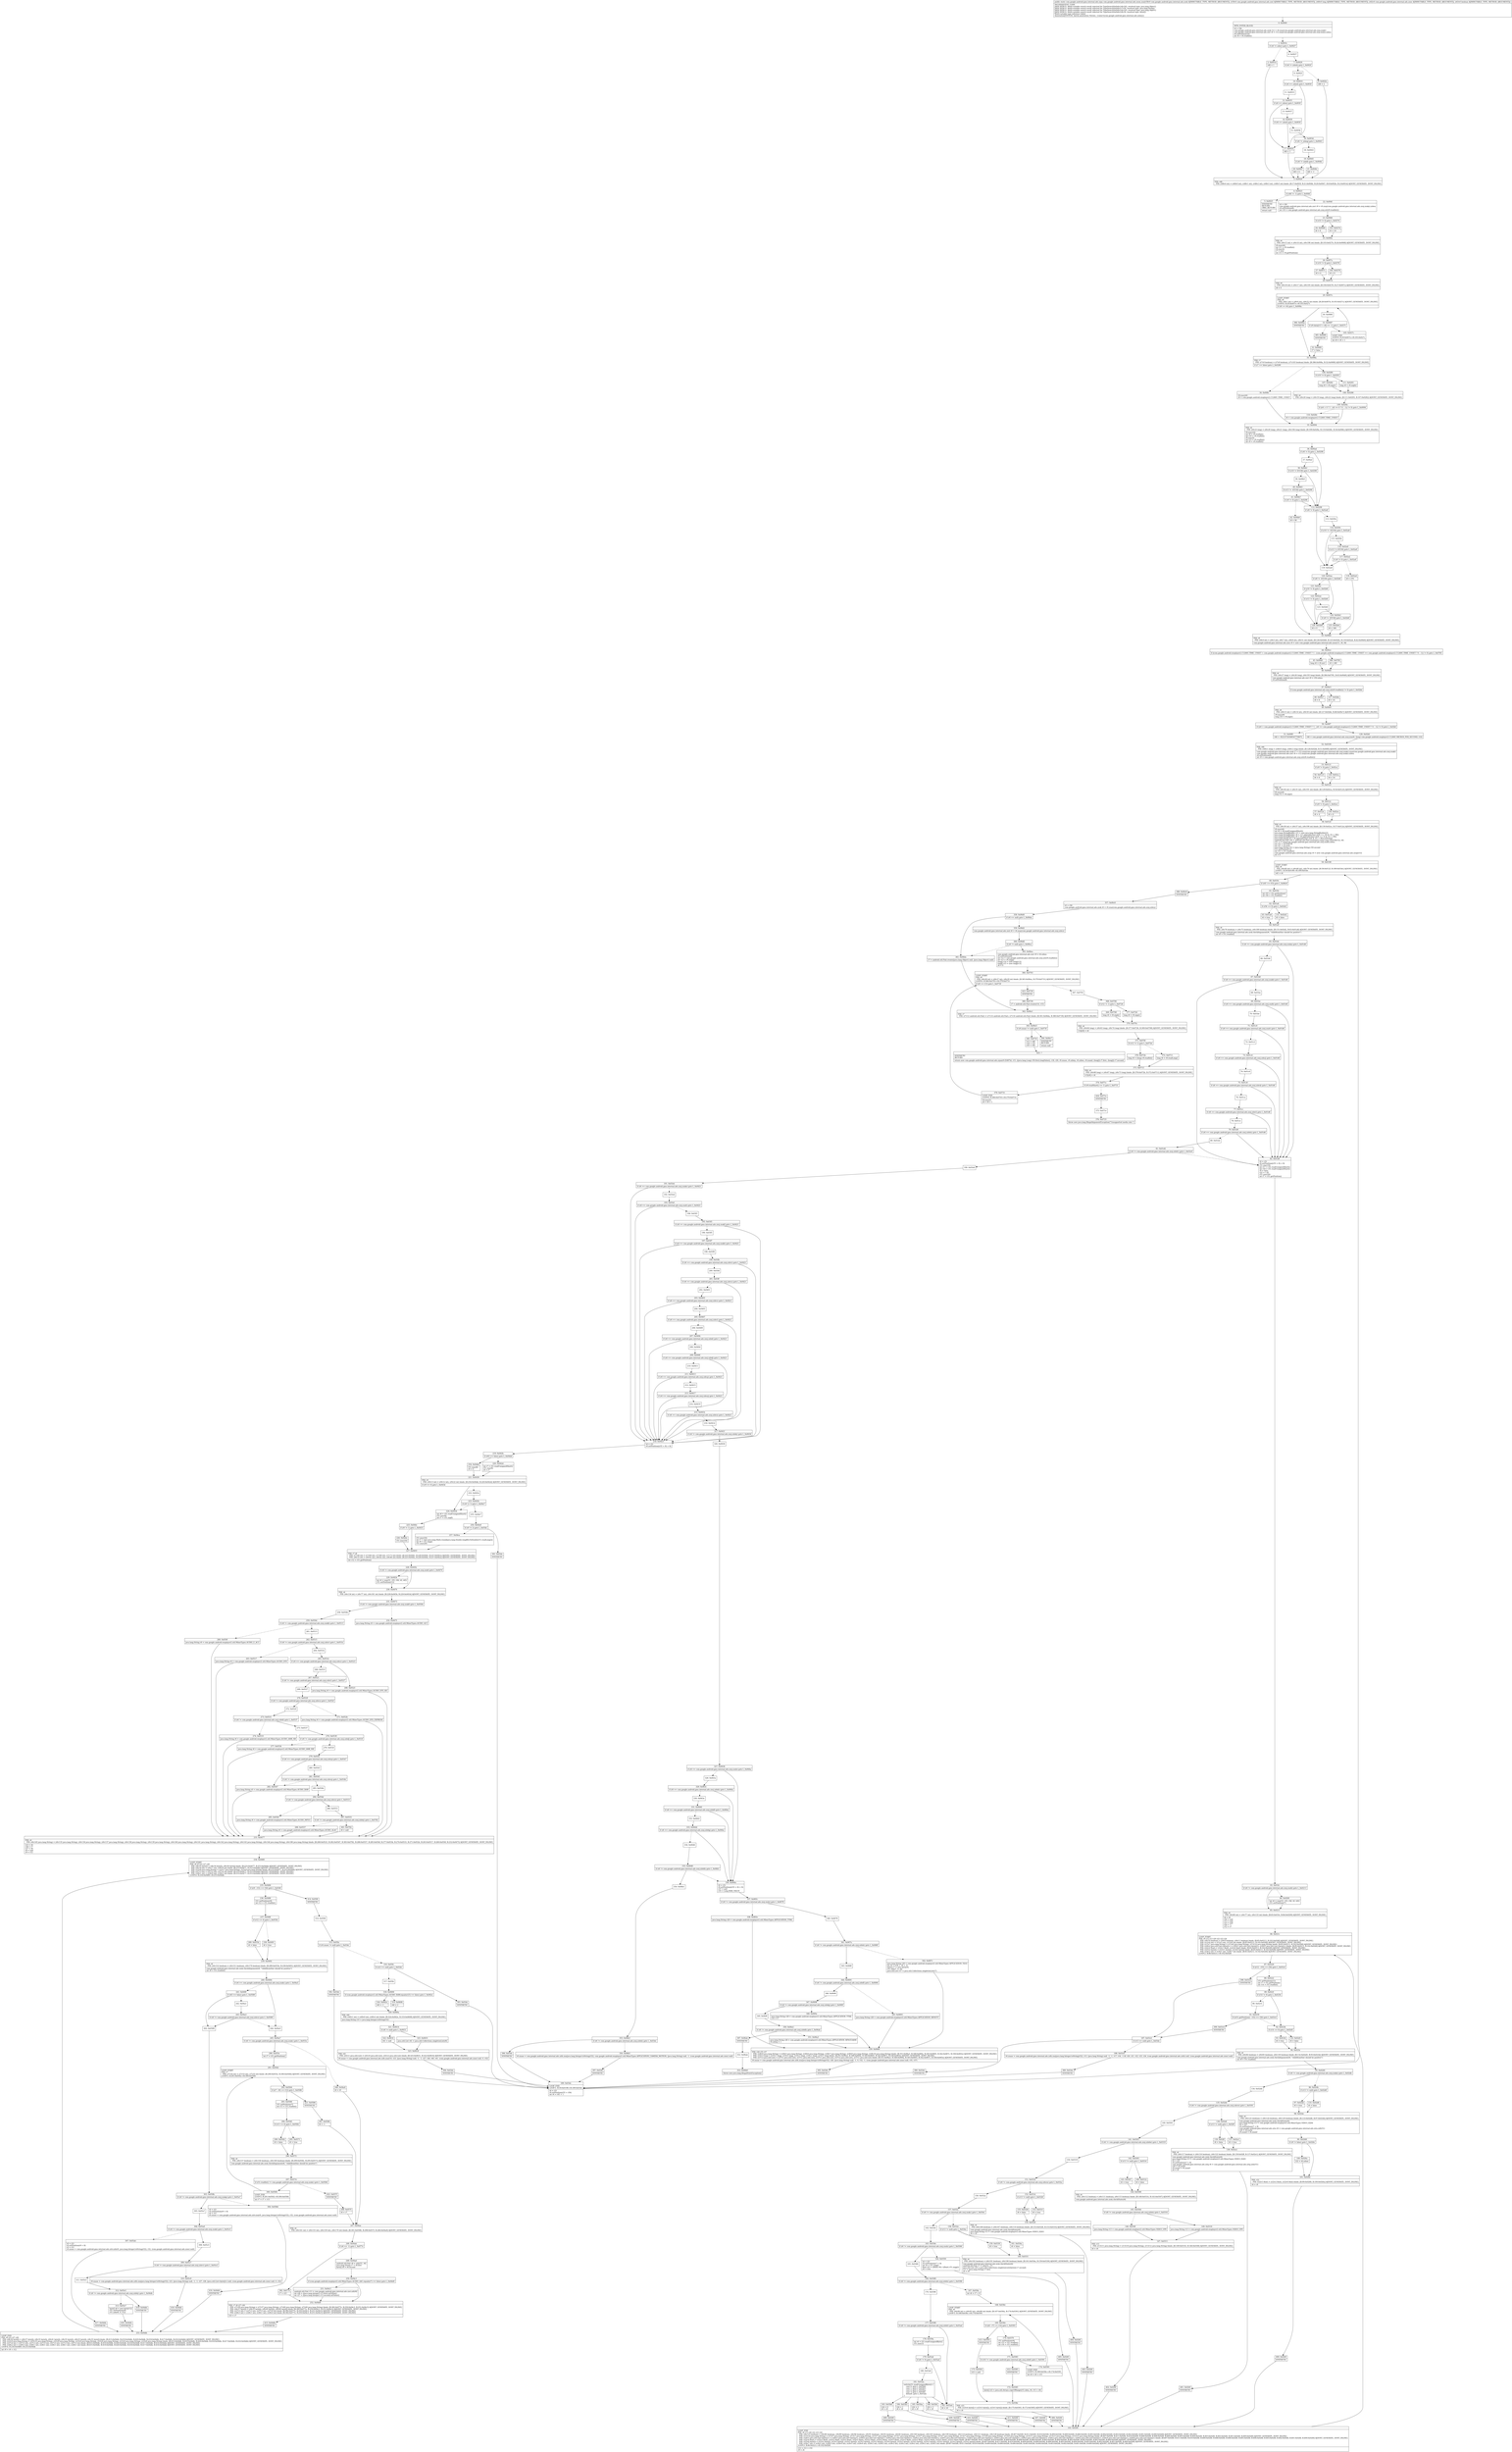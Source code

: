 digraph "CFG forcom.google.android.gms.internal.ads.zzom.zza(Lcom\/google\/android\/gms\/internal\/ads\/zzok;Lcom\/google\/android\/gms\/internal\/ads\/zzol;JLcom\/google\/android\/gms\/internal\/ads\/zzne;Z)Lcom\/google\/android\/gms\/internal\/ads\/zzpa;" {
Node_0 [shape=record,label="{0\:\ 0x0000|MTH_ENTER_BLOCK\l|r0 = r58\lcom.google.android.gms.internal.ads.zzok r12 = r0.zzaz(com.google.android.gms.internal.ads.zzoj.zzakr)\lcom.google.android.gms.internal.ads.zzst r6 = r12.zzay(com.google.android.gms.internal.ads.zzoj.zzala).zzbea\lr6.setPosition(16)\lint r6 = r6.readInt()\l}"];
Node_1 [shape=record,label="{1\:\ 0x001b|if (r6 != zzbec) goto L_0x0027\l}"];
Node_2 [shape=record,label="{2\:\ 0x001d|r48 = 1\l}"];
Node_3 [shape=record,label="{3\:\ 0x0020|PHI: r48 \l  PHI: (r48v4 int) = (r48v0 int), (r48v1 int), (r48v2 int), (r48v3 int), (r48v5 int) binds: [B:17:0x003f, B:21:0x004b, B:20:0x0047, B:8:0x002b, B:2:0x001d] A[DONT_GENERATE, DONT_INLINE]\l}"];
Node_4 [shape=record,label="{4\:\ 0x0023|if (r48 != \-1) goto L_0x004f\l}"];
Node_5 [shape=record,label="{5\:\ 0x0025|SYNTHETIC\lRETURN\lORIG_RETURN\l|return null\l}"];
Node_6 [shape=record,label="{6\:\ 0x0027}"];
Node_7 [shape=record,label="{7\:\ 0x0029|if (r6 != zzbeb) goto L_0x002f\l}"];
Node_8 [shape=record,label="{8\:\ 0x002b|r48 = 2\l}"];
Node_9 [shape=record,label="{9\:\ 0x002f}"];
Node_10 [shape=record,label="{10\:\ 0x0031|if (r6 == zzbed) goto L_0x003f\l}"];
Node_11 [shape=record,label="{11\:\ 0x0033}"];
Node_12 [shape=record,label="{12\:\ 0x0035|if (r6 == zzbee) goto L_0x003f\l}"];
Node_13 [shape=record,label="{13\:\ 0x0037}"];
Node_14 [shape=record,label="{14\:\ 0x0039|if (r6 == zzbef) goto L_0x003f\l}"];
Node_15 [shape=record,label="{15\:\ 0x003b}"];
Node_16 [shape=record,label="{16\:\ 0x003d|if (r6 != zzbeg) goto L_0x0043\l}"];
Node_17 [shape=record,label="{17\:\ 0x003f|r48 = 3\l}"];
Node_18 [shape=record,label="{18\:\ 0x0043}"];
Node_19 [shape=record,label="{19\:\ 0x0045|if (r6 != zzbdl) goto L_0x004b\l}"];
Node_20 [shape=record,label="{20\:\ 0x0047|r48 = 4\l}"];
Node_21 [shape=record,label="{21\:\ 0x004b|r48 = \-1\l}"];
Node_22 [shape=record,label="{22\:\ 0x004f|r0 = r58\lcom.google.android.gms.internal.ads.zzst r9 = r0.zzay(com.google.android.gms.internal.ads.zzoj.zzaky).zzbea\lr9.setPosition(8)\lint r10 = com.google.android.gms.internal.ads.zzoj.zzt(r9.readInt())\l}"];
Node_23 [shape=record,label="{23\:\ 0x0066|if (r10 != 0) goto L_0x0274\l}"];
Node_24 [shape=record,label="{24\:\ 0x0068|r6 = 8\l}"];
Node_25 [shape=record,label="{25\:\ 0x006a|PHI: r6 \l  PHI: (r6v15 int) = (r6v14 int), (r6v196 int) binds: [B:103:0x0274, B:24:0x0068] A[DONT_GENERATE, DONT_INLINE]\l|r9.zzac(r6)\lint r11 = r9.readInt()\lr9.zzac(4)\lr7 = true\lint r13 = r9.getPosition()\l}"];
Node_26 [shape=record,label="{26\:\ 0x007a|if (r10 != 0) goto L_0x0278\l}"];
Node_27 [shape=record,label="{27\:\ 0x007c|r6 = 4\l}"];
Node_28 [shape=record,label="{28\:\ 0x007d|PHI: r6 \l  PHI: (r6v18 int) = (r6v17 int), (r6v195 int) binds: [B:104:0x0278, B:27:0x007c] A[DONT_GENERATE, DONT_INLINE]\l|r8 = 0\l}"];
Node_29 [shape=record,label="{29\:\ 0x007e|LOOP_START\lPHI: r8 \l  PHI: (r8v1 int) = (r8v0 int), (r8v52 int) binds: [B:28:0x007d, B:105:0x027c] A[DONT_GENERATE, DONT_INLINE]\lLOOP:0: B:29:0x007e\-\>B:105:0x027c\l|if (r8 \>= r6) goto L_0x008a\l}"];
Node_30 [shape=record,label="{30\:\ 0x0080}"];
Node_31 [shape=record,label="{31\:\ 0x0087|if (r9.data[r13 + r8] == \-1) goto L_0x027c\l}"];
Node_32 [shape=record,label="{32\:\ 0x0089|r7 = false\l}"];
Node_33 [shape=record,label="{33\:\ 0x008a|PHI: r7 \l  PHI: (r7v9 boolean) = (r7v8 boolean), (r7v103 boolean) binds: [B:386:0x008a, B:32:0x0089] A[DONT_GENERATE, DONT_INLINE]\l|if (r7 == false) goto L_0x0280\l}"];
Node_34 [shape=record,label="{34\:\ 0x008c|r9.zzac(r6)\lr6 = com.google.android.exoplayer2.C1260C.TIME_UNSET\l}"];
Node_35 [shape=record,label="{35\:\ 0x0094|PHI: r6 \l  PHI: (r6v23 long) = (r6v20 long), (r6v21 long), (r6v194 long) binds: [B:109:0x028a, B:110:0x028c, B:34:0x008c] A[DONT_GENERATE, DONT_INLINE]\l|r9.zzac(16)\lint r8 = r9.readInt()\lint r10 = r9.readInt()\lr9.zzac(4)\lint r13 = r9.readInt()\lint r9 = r9.readInt()\l}"];
Node_36 [shape=record,label="{36\:\ 0x00ad|if (r8 != 0) goto L_0x0298\l}"];
Node_37 [shape=record,label="{37\:\ 0x00af}"];
Node_38 [shape=record,label="{38\:\ 0x00b1|if (r10 != 65536) goto L_0x0298\l}"];
Node_39 [shape=record,label="{39\:\ 0x00b3}"];
Node_40 [shape=record,label="{40\:\ 0x00b5|if (r13 != \-65536) goto L_0x0298\l}"];
Node_41 [shape=record,label="{41\:\ 0x00b7|if (r9 != 0) goto L_0x0298\l}"];
Node_42 [shape=record,label="{42\:\ 0x00b9|r8 = 90\l}"];
Node_43 [shape=record,label="{43\:\ 0x00bb|PHI: r8 \l  PHI: (r8v9 int) = (r8v5 int), (r8v7 int), (r8v8 int), (r8v51 int) binds: [B:126:0x02b8, B:125:0x02b4, B:118:0x02a4, B:42:0x00b9] A[DONT_GENERATE, DONT_INLINE]\l|com.google.android.gms.internal.ads.zzos r0 = new com.google.android.gms.internal.ads.zzos(r11, r6, r8)\l}"];
Node_44 [shape=record,label="{44\:\ 0x00ce|if ((com.google.android.exoplayer2.C1260C.TIME_UNSET \> com.google.android.exoplayer2.C1260C.TIME_UNSET ? 1 : (com.google.android.exoplayer2.C1260C.TIME_UNSET == com.google.android.exoplayer2.C1260C.TIME_UNSET ? 0 : \-1)) != 0) goto L_0x0785\l}"];
Node_45 [shape=record,label="{45\:\ 0x00d0|long r6 = r0.zzct\l}"];
Node_46 [shape=record,label="{46\:\ 0x00d4|PHI: r6 \l  PHI: (r6v27 long) = (r6v26 long), (r6v193 long) binds: [B:384:0x0785, B:45:0x00d0] A[DONT_GENERATE, DONT_INLINE]\l|com.google.android.gms.internal.ads.zzst r9 = r59.zzbea\lr9.setPosition(8)\l}"];
Node_47 [shape=record,label="{47\:\ 0x00e5|if (com.google.android.gms.internal.ads.zzoj.zzt(r9.readInt()) != 0) goto L_0x02bb\l}"];
Node_48 [shape=record,label="{48\:\ 0x00e7|r8 = 8\l}"];
Node_49 [shape=record,label="{49\:\ 0x00e9|PHI: r8 \l  PHI: (r8v15 int) = (r8v14 int), (r8v50 int) binds: [B:127:0x02bb, B:48:0x00e7] A[DONT_GENERATE, DONT_INLINE]\l|r9.zzac(r8)\llong r10 = r9.zzge()\l}"];
Node_50 [shape=record,label="{50\:\ 0x00f7|if ((r6 \> com.google.android.exoplayer2.C1260C.TIME_UNSET ? 1 : (r6 == com.google.android.exoplayer2.C1260C.TIME_UNSET ? 0 : \-1)) != 0) goto L_0x02bf\l}"];
Node_51 [shape=record,label="{51\:\ 0x00f9|r46 = \-9223372036854775807L\l}"];
Node_52 [shape=record,label="{52\:\ 0x0100|PHI: r46 \l  PHI: (r46v1 long) = (r46v0 long), (r46v2 long) binds: [B:128:0x02bf, B:51:0x00f9] A[DONT_GENERATE, DONT_INLINE]\l|com.google.android.gms.internal.ads.zzok r7 = r12.zzaz(com.google.android.gms.internal.ads.zzoj.zzaks).zzaz(com.google.android.gms.internal.ads.zzoj.zzakt)\lcom.google.android.gms.internal.ads.zzst r8 = r12.zzay(com.google.android.gms.internal.ads.zzoj.zzakz).zzbea\lr8.setPosition(8)\lint r9 = com.google.android.gms.internal.ads.zzoj.zzt(r8.readInt())\l}"];
Node_53 [shape=record,label="{53\:\ 0x0121|if (r9 != 0) goto L_0x02ca\l}"];
Node_54 [shape=record,label="{54\:\ 0x0123|r6 = 8\l}"];
Node_55 [shape=record,label="{55\:\ 0x0125|PHI: r6 \l  PHI: (r6v36 int) = (r6v35 int), (r6v191 int) binds: [B:129:0x02ca, B:54:0x0123] A[DONT_GENERATE, DONT_INLINE]\l|r8.zzac(r6)\llong r12 = r8.zzge()\l}"];
Node_56 [shape=record,label="{56\:\ 0x012c|if (r9 != 0) goto L_0x02ce\l}"];
Node_57 [shape=record,label="{57\:\ 0x012e|r6 = 4\l}"];
Node_58 [shape=record,label="{58\:\ 0x012f|PHI: r6 \l  PHI: (r6v38 int) = (r6v37 int), (r6v190 int) binds: [B:130:0x02ce, B:57:0x012e] A[DONT_GENERATE, DONT_INLINE]\l|r8.zzac(r6)\lint r6 = r8.readUnsignedShort()\ljava.lang.StringBuilder r15 = new java.lang.StringBuilder(3)\ljava.lang.StringBuilder r8 = r15.append((char) (((r6 \>\> 10) & 31) + 96))\ljava.lang.StringBuilder r8 = r8.append((char) (((r6 \>\> 5) & 31) + 96))\ljava.lang.String r6 = r8.append((char) ((r6 & 31) + 96)).toString()\landroid.util.Pair r50 = android.util.Pair.create(java.lang.Long.valueOf(r12), r6)\lr51 = r7.zzay(com.google.android.gms.internal.ads.zzoj.zzalb).zzbea\lint r52 = r0.f2487id\lint r21 = r0.zzatt\ljava.lang.String r32 = (java.lang.String) r50.second\lr51.setPosition(12)\lint r53 = r51.readInt()\lcom.google.android.gms.internal.ads.zzop r0 = new com.google.android.gms.internal.ads.zzop(r53)\lr6 = 0\l}"];
Node_59 [shape=record,label="{59\:\ 0x0198|LOOP_START\lPHI: r6 \l  PHI: (r6v49 int) = (r6v48 int), (r6v79 int) binds: [B:58:0x012f, B:189:0x03dc] A[DONT_GENERATE, DONT_INLINE]\lLOOP:1: B:59:0x0198\-\>B:189:0x03dc\l|r45 = r6\l}"];
Node_60 [shape=record,label="{60\:\ 0x019c|if (r45 \>= r53) goto L_0x06c8\l}"];
Node_61 [shape=record,label="{61\:\ 0x019e|int r55 = r51.getPosition()\lint r56 = r51.readInt()\l}"];
Node_62 [shape=record,label="{62\:\ 0x01a6|if (r56 \<= 0) goto L_0x02d2\l}"];
Node_63 [shape=record,label="{63\:\ 0x01a8|r6 = true\l}"];
Node_64 [shape=record,label="{64\:\ 0x01a9|PHI: r6 \l  PHI: (r6v76 boolean) = (r6v75 boolean), (r6v189 boolean) binds: [B:131:0x02d2, B:63:0x01a8] A[DONT_GENERATE, DONT_INLINE]\l|com.google.android.gms.internal.ads.zzsk.checkArgument(r6, \"childAtomSize should be positive\")\lint r6 = r51.readInt()\l}"];
Node_65 [shape=record,label="{65\:\ 0x01b4|if (r6 == com.google.android.gms.internal.ads.zzoj.zzaka) goto L_0x01d6\l}"];
Node_66 [shape=record,label="{66\:\ 0x01b6}"];
Node_67 [shape=record,label="{67\:\ 0x01b8|if (r6 == com.google.android.gms.internal.ads.zzoj.zzakb) goto L_0x01d6\l}"];
Node_68 [shape=record,label="{68\:\ 0x01ba}"];
Node_69 [shape=record,label="{69\:\ 0x01bc|if (r6 == com.google.android.gms.internal.ads.zzoj.zzalh) goto L_0x01d6\l}"];
Node_70 [shape=record,label="{70\:\ 0x01be}"];
Node_71 [shape=record,label="{71\:\ 0x01c0|if (r6 == com.google.android.gms.internal.ads.zzoj.zzalr) goto L_0x01d6\l}"];
Node_72 [shape=record,label="{72\:\ 0x01c2}"];
Node_73 [shape=record,label="{73\:\ 0x01c4|if (r6 == com.google.android.gms.internal.ads.zzoj.zzbcj) goto L_0x01d6\l}"];
Node_74 [shape=record,label="{74\:\ 0x01c6}"];
Node_75 [shape=record,label="{75\:\ 0x01c8|if (r6 == com.google.android.gms.internal.ads.zzoj.zzbck) goto L_0x01d6\l}"];
Node_76 [shape=record,label="{76\:\ 0x01ca}"];
Node_77 [shape=record,label="{77\:\ 0x01cc|if (r6 == com.google.android.gms.internal.ads.zzoj.zzbcl) goto L_0x01d6\l}"];
Node_78 [shape=record,label="{78\:\ 0x01ce}"];
Node_79 [shape=record,label="{79\:\ 0x01d0|if (r6 == com.google.android.gms.internal.ads.zzoj.zzbdu) goto L_0x01d6\l}"];
Node_80 [shape=record,label="{80\:\ 0x01d2}"];
Node_81 [shape=record,label="{81\:\ 0x01d4|if (r6 != com.google.android.gms.internal.ads.zzoj.zzbdv) goto L_0x03e9\l}"];
Node_82 [shape=record,label="{82\:\ 0x01d6|r0 = r51\lr0.setPosition((r55 + 8) + 8)\lr51.zzac(16)\lint r17 = r51.readUnsignedShort()\lint r18 = r51.readUnsignedShort()\lr9 = false\lr22 = 1.0f\lr51.zzac(50)\lint r7 = r51.getPosition()\l}"];
Node_83 [shape=record,label="{83\:\ 0x01fe|if (r6 != com.google.android.gms.internal.ads.zzoj.zzalh) goto L_0x0213\l}"];
Node_84 [shape=record,label="{84\:\ 0x0200|int r6 = zza(r51, r55, r56, r0, r45)\lr51.setPosition(r7)\l}"];
Node_85 [shape=record,label="{85\:\ 0x0213|PHI: r6 \l  PHI: (r6v80 int) = (r6v77 int), (r6v133 int) binds: [B:83:0x01fe, B:84:0x0200] A[DONT_GENERATE, DONT_INLINE]\l|r8 = r6\lr20 = null\lr13 = null\lr23 = null\lr24 = \-1\lr12 = r7\l}"];
Node_86 [shape=record,label="{86\:\ 0x021c|LOOP_START\lPHI: r9 r12 r13 r20 r22 r23 r24 \l  PHI: (r9v10 boolean) = (r9v9 boolean), (r9v11 boolean) binds: [B:85:0x0213, B:102:0x026f] A[DONT_GENERATE, DONT_INLINE]\l  PHI: (r12v4 int) = (r12v3 int), (r12v6 int) binds: [B:85:0x0213, B:102:0x026f] A[DONT_GENERATE, DONT_INLINE]\l  PHI: (r13v7 java.lang.String) = (r13v6 java.lang.String), (r13v14 java.lang.String) binds: [B:85:0x0213, B:102:0x026f] A[DONT_GENERATE, DONT_INLINE]\l  PHI: (r20v2 java.util.List\<byte[]\>) = (r20v1 java.util.List\<byte[]\>), (r20v5 java.util.List\<byte[]\>) binds: [B:85:0x0213, B:102:0x026f] A[DONT_GENERATE, DONT_INLINE]\l  PHI: (r22v2 float) = (r22v1 float), (r22v4 float) binds: [B:85:0x0213, B:102:0x026f] A[DONT_GENERATE, DONT_INLINE]\l  PHI: (r23v2 byte[]) = (r23v1 byte[]), (r23v6 byte[]) binds: [B:85:0x0213, B:102:0x026f] A[DONT_GENERATE, DONT_INLINE]\l  PHI: (r24v2 int) = (r24v1 int), (r24v7 int) binds: [B:85:0x0213, B:102:0x026f] A[DONT_GENERATE, DONT_INLINE]\lLOOP:2: B:86:0x021c\-\>B:102:0x026f\l}"];
Node_87 [shape=record,label="{87\:\ 0x0220|if ((r12 \- r55) \>= r56) goto L_0x03c4\l}"];
Node_88 [shape=record,label="{88\:\ 0x0222|r51.setPosition(r12)\lint r7 = r51.getPosition()\lint r14 = r51.readInt()\l}"];
Node_89 [shape=record,label="{89\:\ 0x022f|if (r14 != 0) goto L_0x023b\l}"];
Node_90 [shape=record,label="{90\:\ 0x0231}"];
Node_91 [shape=record,label="{91\:\ 0x0239|if ((r51.getPosition() \- r55) == r56) goto L_0x03c4\l}"];
Node_92 [shape=record,label="{92\:\ 0x023b|if (r14 \<= 0) goto L_0x02d5\l}"];
Node_93 [shape=record,label="{93\:\ 0x023d|r6 = true\l}"];
Node_94 [shape=record,label="{94\:\ 0x023e|PHI: r6 \l  PHI: (r6v84 boolean) = (r6v83 boolean), (r6v130 boolean) binds: [B:132:0x02d5, B:93:0x023d] A[DONT_GENERATE, DONT_INLINE]\l|com.google.android.gms.internal.ads.zzsk.checkArgument(r6, \"childAtomSize should be positive\")\lint r6 = r51.readInt()\l}"];
Node_95 [shape=record,label="{95\:\ 0x0249|if (r6 != com.google.android.gms.internal.ads.zzoj.zzaku) goto L_0x02db\l}"];
Node_96 [shape=record,label="{96\:\ 0x024b|if (r13 != null) goto L_0x02d8\l}"];
Node_97 [shape=record,label="{97\:\ 0x024d|r6 = true\l}"];
Node_98 [shape=record,label="{98\:\ 0x024e|PHI: r6 \l  PHI: (r6v125 boolean) = (r6v124 boolean), (r6v129 boolean) binds: [B:133:0x02d8, B:97:0x024d] A[DONT_GENERATE, DONT_INLINE]\l|com.google.android.gms.internal.ads.zzsk.checkState(r6)\ljava.lang.String r13 = com.google.android.exoplayer2.util.MimeTypes.VIDEO_H264\lr0 = r51\lr0.setPosition(r7 + 8)\lcom.google.android.gms.internal.ads.zzta r6 = com.google.android.gms.internal.ads.zzta.zzf(r51)\lr20 = r6.zzafw\lr0.zzamf = r6.zzamf\l}"];
Node_99 [shape=record,label="{99\:\ 0x0268|if (r9 != false) goto L_0x026e\l}"];
Node_100 [shape=record,label="{100\:\ 0x026a|r22 = r6.zzbne\l}"];
Node_101 [shape=record,label="{101\:\ 0x026e|PHI: r22 \l  PHI: (r22v5 float) = (r22v2 float), (r22v6 float) binds: [B:99:0x0268, B:100:0x026a] A[DONT_GENERATE, DONT_INLINE]\l|r6 = r9\l}"];
Node_102 [shape=record,label="{102\:\ 0x026f|LOOP_END\lPHI: r6 r13 r20 r22 r23 r24 \l  PHI: (r6v123 boolean) = (r6v86 boolean), (r6v89 boolean), (r6v90 boolean), (r6v91 boolean), (r6v92 boolean), (r6v95 boolean), (r6v100 boolean), (r6v105 boolean), (r6v109 boolean), (r6v114 boolean), (r6v121 boolean), (r6v128 boolean) binds: [B:407:0x026f, B:411:0x026f, B:410:0x026f, B:409:0x026f, B:408:0x026f, B:406:0x026f, B:405:0x026f, B:404:0x026f, B:403:0x026f, B:402:0x026f, B:401:0x026f, B:400:0x026f] A[DONT_GENERATE, DONT_INLINE]\l  PHI: (r13v14 java.lang.String) = (r13v7 java.lang.String), (r13v7 java.lang.String), (r13v7 java.lang.String), (r13v7 java.lang.String), (r13v7 java.lang.String), (r13v7 java.lang.String), (r13v7 java.lang.String), (r13v8 java.lang.String), (r13v9 java.lang.String), (r13v11 java.lang.String), (r13v13 java.lang.String), (r13v15 java.lang.String) binds: [B:407:0x026f, B:411:0x026f, B:410:0x026f, B:409:0x026f, B:408:0x026f, B:406:0x026f, B:405:0x026f, B:404:0x026f, B:403:0x026f, B:402:0x026f, B:401:0x026f, B:400:0x026f] A[DONT_GENERATE, DONT_INLINE]\l  PHI: (r20v5 java.util.List\<byte[]\>) = (r20v2 java.util.List\<byte[]\>), (r20v2 java.util.List\<byte[]\>), (r20v2 java.util.List\<byte[]\>), (r20v2 java.util.List\<byte[]\>), (r20v2 java.util.List\<byte[]\>), (r20v2 java.util.List\<byte[]\>), (r20v2 java.util.List\<byte[]\>), (r20v3 java.util.List\<byte[]\>), (r20v2 java.util.List\<byte[]\>), (r20v2 java.util.List\<byte[]\>), (r20v4 java.util.List\<byte[]\>), (r20v6 java.util.List\<byte[]\>) binds: [B:407:0x026f, B:411:0x026f, B:410:0x026f, B:409:0x026f, B:408:0x026f, B:406:0x026f, B:405:0x026f, B:404:0x026f, B:403:0x026f, B:402:0x026f, B:401:0x026f, B:400:0x026f] A[DONT_GENERATE, DONT_INLINE]\l  PHI: (r22v4 float) = (r22v2 float), (r22v2 float), (r22v2 float), (r22v2 float), (r22v2 float), (r22v2 float), (r22v3 float), (r22v2 float), (r22v2 float), (r22v2 float), (r22v2 float), (r22v5 float) binds: [B:407:0x026f, B:411:0x026f, B:410:0x026f, B:409:0x026f, B:408:0x026f, B:406:0x026f, B:405:0x026f, B:404:0x026f, B:403:0x026f, B:402:0x026f, B:401:0x026f, B:400:0x026f] A[DONT_GENERATE, DONT_INLINE]\l  PHI: (r23v6 byte[]) = (r23v2 byte[]), (r23v2 byte[]), (r23v2 byte[]), (r23v2 byte[]), (r23v2 byte[]), (r23v4 byte[]), (r23v2 byte[]), (r23v2 byte[]), (r23v2 byte[]), (r23v2 byte[]), (r23v2 byte[]), (r23v2 byte[]) binds: [B:407:0x026f, B:411:0x026f, B:410:0x026f, B:409:0x026f, B:408:0x026f, B:406:0x026f, B:405:0x026f, B:404:0x026f, B:403:0x026f, B:402:0x026f, B:401:0x026f, B:400:0x026f] A[DONT_GENERATE, DONT_INLINE]\l  PHI: (r24v7 int) = (r24v2 int), (r24v3 int), (r24v4 int), (r24v5 int), (r24v6 int), (r24v2 int), (r24v2 int), (r24v2 int), (r24v2 int), (r24v2 int), (r24v2 int), (r24v2 int) binds: [B:407:0x026f, B:411:0x026f, B:410:0x026f, B:409:0x026f, B:408:0x026f, B:406:0x026f, B:405:0x026f, B:404:0x026f, B:403:0x026f, B:402:0x026f, B:401:0x026f, B:400:0x026f] A[DONT_GENERATE, DONT_INLINE]\lLOOP:2: B:86:0x021c\-\>B:102:0x026f\l|r12 = r12 + r14\lr9 = r6\l}"];
Node_103 [shape=record,label="{103\:\ 0x0274|r6 = 16\l}"];
Node_104 [shape=record,label="{104\:\ 0x0278|r6 = 8\l}"];
Node_105 [shape=record,label="{105\:\ 0x027c|LOOP_END\lLOOP:0: B:29:0x007e\-\>B:105:0x027c\l|int r8 = r8 + 1\l}"];
Node_106 [shape=record,label="{106\:\ 0x0280|if (r10 != 0) goto L_0x0293\l}"];
Node_107 [shape=record,label="{107\:\ 0x0282|long r6 = r9.zzge()\l}"];
Node_108 [shape=record,label="{108\:\ 0x0286|PHI: r6 \l  PHI: (r6v20 long) = (r6v19 long), (r6v22 long) binds: [B:111:0x0293, B:107:0x0282] A[DONT_GENERATE, DONT_INLINE]\l}"];
Node_109 [shape=record,label="{109\:\ 0x028a|if ((r6 \> 0 ? 1 : (r6 == 0 ? 0 : \-1)) != 0) goto L_0x0094\l}"];
Node_110 [shape=record,label="{110\:\ 0x028c|r6 = com.google.android.exoplayer2.C1260C.TIME_UNSET\l}"];
Node_111 [shape=record,label="{111\:\ 0x0293|long r6 = r9.zzgh()\l}"];
Node_112 [shape=record,label="{112\:\ 0x0298|if (r8 != 0) goto L_0x02a8\l}"];
Node_113 [shape=record,label="{113\:\ 0x029a}"];
Node_114 [shape=record,label="{114\:\ 0x029c|if (r10 != \-65536) goto L_0x02a8\l}"];
Node_115 [shape=record,label="{115\:\ 0x029e}"];
Node_116 [shape=record,label="{116\:\ 0x02a0|if (r13 != 65536) goto L_0x02a8\l}"];
Node_117 [shape=record,label="{117\:\ 0x02a2|if (r9 != 0) goto L_0x02a8\l}"];
Node_118 [shape=record,label="{118\:\ 0x02a4|r8 = 270\l}"];
Node_119 [shape=record,label="{119\:\ 0x02a8}"];
Node_120 [shape=record,label="{120\:\ 0x02aa|if (r8 != \-65536) goto L_0x02b8\l}"];
Node_121 [shape=record,label="{121\:\ 0x02ac|if (r10 != 0) goto L_0x02b8\l}"];
Node_122 [shape=record,label="{122\:\ 0x02ae|if (r13 != 0) goto L_0x02b8\l}"];
Node_123 [shape=record,label="{123\:\ 0x02b0}"];
Node_124 [shape=record,label="{124\:\ 0x02b2|if (r9 != \-65536) goto L_0x02b8\l}"];
Node_125 [shape=record,label="{125\:\ 0x02b4|r8 = 180\l}"];
Node_126 [shape=record,label="{126\:\ 0x02b8|r8 = 0\l}"];
Node_127 [shape=record,label="{127\:\ 0x02bb|r8 = 16\l}"];
Node_128 [shape=record,label="{128\:\ 0x02bf|r46 = com.google.android.gms.internal.ads.zzsy.zza(r6, (long) com.google.android.exoplayer2.C1260C.MICROS_PER_SECOND, r10)\l}"];
Node_129 [shape=record,label="{129\:\ 0x02ca|r6 = 16\l}"];
Node_130 [shape=record,label="{130\:\ 0x02ce|r6 = 8\l}"];
Node_131 [shape=record,label="{131\:\ 0x02d2|r6 = false\l}"];
Node_132 [shape=record,label="{132\:\ 0x02d5|r6 = false\l}"];
Node_133 [shape=record,label="{133\:\ 0x02d8|r6 = false\l}"];
Node_134 [shape=record,label="{134\:\ 0x02db}"];
Node_135 [shape=record,label="{135\:\ 0x02dd|if (r6 != com.google.android.gms.internal.ads.zzoj.zzbcw) goto L_0x0301\l}"];
Node_136 [shape=record,label="{136\:\ 0x02df|if (r13 != null) goto L_0x02ff\l}"];
Node_137 [shape=record,label="{137\:\ 0x02e1|r6 = true\l}"];
Node_138 [shape=record,label="{138\:\ 0x02e2|PHI: r6 \l  PHI: (r6v117 boolean) = (r6v116 boolean), (r6v122 boolean) binds: [B:139:0x02ff, B:137:0x02e1] A[DONT_GENERATE, DONT_INLINE]\l|com.google.android.gms.internal.ads.zzsk.checkState(r6)\ljava.lang.String r13 = com.google.android.exoplayer2.util.MimeTypes.VIDEO_H265\lr0 = r51\lr0.setPosition(r7 + 8)\lcom.google.android.gms.internal.ads.zztg r6 = com.google.android.gms.internal.ads.zztg.zzh(r51)\lr20 = r6.zzafw\lr0.zzamf = r6.zzamf\lr6 = r9\l}"];
Node_139 [shape=record,label="{139\:\ 0x02ff|r6 = false\l}"];
Node_140 [shape=record,label="{140\:\ 0x0301}"];
Node_141 [shape=record,label="{141\:\ 0x0303|if (r6 != com.google.android.gms.internal.ads.zzoj.zzbdw) goto L_0x0319\l}"];
Node_142 [shape=record,label="{142\:\ 0x0305|if (r13 != null) goto L_0x0314\l}"];
Node_143 [shape=record,label="{143\:\ 0x0307|r6 = true\l}"];
Node_144 [shape=record,label="{144\:\ 0x0308|PHI: r6 \l  PHI: (r6v112 boolean) = (r6v111 boolean), (r6v115 boolean) binds: [B:148:0x0314, B:143:0x0307] A[DONT_GENERATE, DONT_INLINE]\l|com.google.android.gms.internal.ads.zzsk.checkState(r6)\l}"];
Node_145 [shape=record,label="{145\:\ 0x030d|if (r8 != com.google.android.gms.internal.ads.zzoj.zzbdu) goto L_0x0316\l}"];
Node_146 [shape=record,label="{146\:\ 0x030f|java.lang.String r13 = com.google.android.exoplayer2.util.MimeTypes.VIDEO_VP8\l}"];
Node_147 [shape=record,label="{147\:\ 0x0311|PHI: r13 \l  PHI: (r13v11 java.lang.String) = (r13v10 java.lang.String), (r13v12 java.lang.String) binds: [B:149:0x0316, B:146:0x030f] A[DONT_GENERATE, DONT_INLINE]\l|r6 = r9\l}"];
Node_148 [shape=record,label="{148\:\ 0x0314|r6 = false\l}"];
Node_149 [shape=record,label="{149\:\ 0x0316|java.lang.String r13 = com.google.android.exoplayer2.util.MimeTypes.VIDEO_VP9\l}"];
Node_150 [shape=record,label="{150\:\ 0x0319}"];
Node_151 [shape=record,label="{151\:\ 0x031b|if (r6 != com.google.android.gms.internal.ads.zzoj.zzbcm) goto L_0x032a\l}"];
Node_152 [shape=record,label="{152\:\ 0x031d|if (r13 != null) goto L_0x0328\l}"];
Node_153 [shape=record,label="{153\:\ 0x031f|r6 = true\l}"];
Node_154 [shape=record,label="{154\:\ 0x0320|PHI: r6 \l  PHI: (r6v108 boolean) = (r6v107 boolean), (r6v110 boolean) binds: [B:155:0x0328, B:153:0x031f] A[DONT_GENERATE, DONT_INLINE]\l|com.google.android.gms.internal.ads.zzsk.checkState(r6)\ljava.lang.String r13 = com.google.android.exoplayer2.util.MimeTypes.VIDEO_H263\lr6 = r9\l}"];
Node_155 [shape=record,label="{155\:\ 0x0328|r6 = false\l}"];
Node_156 [shape=record,label="{156\:\ 0x032a}"];
Node_157 [shape=record,label="{157\:\ 0x032c|if (r6 != com.google.android.gms.internal.ads.zzoj.zzakc) goto L_0x034c\l}"];
Node_158 [shape=record,label="{158\:\ 0x032e|if (r13 != null) goto L_0x034a\l}"];
Node_159 [shape=record,label="{159\:\ 0x0330|r6 = true\l}"];
Node_160 [shape=record,label="{160\:\ 0x0331|PHI: r6 \l  PHI: (r6v102 boolean) = (r6v101 boolean), (r6v106 boolean) binds: [B:161:0x034a, B:159:0x0330] A[DONT_GENERATE, DONT_INLINE]\l|com.google.android.gms.internal.ads.zzsk.checkState(r6)\landroid.util.Pair r7 = zzb(r51, r7)\ljava.util.List r20 = java.util.Collections.singletonList((byte[]) r7.second)\lr13 = (java.lang.String) r7.first\lr6 = r9\l}"];
Node_161 [shape=record,label="{161\:\ 0x034a|r6 = false\l}"];
Node_162 [shape=record,label="{162\:\ 0x034c}"];
Node_163 [shape=record,label="{163\:\ 0x034e|if (r6 != com.google.android.gms.internal.ads.zzoj.zzaln) goto L_0x0366\l}"];
Node_164 [shape=record,label="{164\:\ 0x0350|r0 = r51\lr0.setPosition(r7 + 8)\lint r6 = r51.zzgg()\lfloat r22 = ((float) r6) \/ ((float) r51.zzgg())\lr6 = true\l}"];
Node_165 [shape=record,label="{165\:\ 0x0366}"];
Node_166 [shape=record,label="{166\:\ 0x0368|if (r6 != com.google.android.gms.internal.ads.zzoj.zzbds) goto L_0x0396\l}"];
Node_167 [shape=record,label="{167\:\ 0x036a|int r6 = r7 + 8\l}"];
Node_168 [shape=record,label="{168\:\ 0x036c|LOOP_START\lPHI: r6 \l  PHI: (r6v94 int) = (r6v93 int), (r6v96 int) binds: [B:167:0x036a, B:174:0x0391] A[DONT_GENERATE, DONT_INLINE]\lLOOP:3: B:168:0x036c\-\>B:174:0x0391\l}"];
Node_169 [shape=record,label="{169\:\ 0x036e|if ((r6 \- r7) \>= r14) goto L_0x0393\l}"];
Node_170 [shape=record,label="{170\:\ 0x0370|r51.setPosition(r6)\lint r15 = r51.readInt()\lint r16 = r51.readInt()\l}"];
Node_171 [shape=record,label="{171\:\ 0x0383|if (r16 != com.google.android.gms.internal.ads.zzoj.zzbdt) goto L_0x0391\l}"];
Node_172 [shape=record,label="{172\:\ 0x0385|byte[] r23 = java.util.Arrays.copyOfRange(r51.data, r6, r15 + r6)\l}"];
Node_173 [shape=record,label="{173\:\ 0x038e|PHI: r23 \l  PHI: (r23v4 byte[]) = (r23v3 byte[]), (r23v5 byte[]) binds: [B:175:0x0393, B:172:0x0385] A[DONT_GENERATE, DONT_INLINE]\l|r6 = r9\l}"];
Node_174 [shape=record,label="{174\:\ 0x0391|LOOP_END\lLOOP:3: B:168:0x036c\-\>B:174:0x0391\l|int r6 = r6 + r15\l}"];
Node_175 [shape=record,label="{175\:\ 0x0393|r23 = null\l}"];
Node_176 [shape=record,label="{176\:\ 0x0396}"];
Node_177 [shape=record,label="{177\:\ 0x0398|if (r6 != com.google.android.gms.internal.ads.zzoj.zzbdr) goto L_0x03ad\l}"];
Node_178 [shape=record,label="{178\:\ 0x039a|int r6 = r51.readUnsignedByte()\lr51.zzac(3)\l}"];
Node_179 [shape=record,label="{179\:\ 0x03a4|if (r6 != 0) goto L_0x03ad\l}"];
Node_180 [shape=record,label="{180\:\ 0x03a6}"];
Node_181 [shape=record,label="{181\:\ 0x03aa|switch(r51.readUnsignedByte()) \{\l    case 0: goto L_0x03b0;\l    case 1: goto L_0x03b5;\l    case 2: goto L_0x03ba;\l    case 3: goto L_0x03bf;\l    default: goto L_0x03ad;\l\}\l}"];
Node_182 [shape=record,label="{182\:\ 0x03ad|r6 = r9\l}"];
Node_183 [shape=record,label="{183\:\ 0x03b0|r24 = 0\lr6 = r9\l}"];
Node_184 [shape=record,label="{184\:\ 0x03b5|r24 = 1\lr6 = r9\l}"];
Node_185 [shape=record,label="{185\:\ 0x03ba|r24 = 2\lr6 = r9\l}"];
Node_186 [shape=record,label="{186\:\ 0x03bf|r24 = 3\lr6 = r9\l}"];
Node_187 [shape=record,label="{187\:\ 0x03c4|if (r13 == null) goto L_0x03dc\l}"];
Node_188 [shape=record,label="{188\:\ 0x03c6|r0.zzaue = com.google.android.gms.internal.ads.zzlh.zza(java.lang.Integer.toString(r52), r13, (java.lang.String) null, \-1, \-1, r17, r18, \-1.0f, r20, r21, r22, r23, r24, (com.google.android.gms.internal.ads.zztb) null, (com.google.android.gms.internal.ads.zzne) null)\l}"];
Node_189 [shape=record,label="{189\:\ 0x03dc|LOOP_END\lLOOP:1: B:59:0x0198\-\>B:189:0x03dc\l|r0 = r51\lr0.setPosition(r55 + r56)\lint r6 = r45 + 1\l}"];
Node_190 [shape=record,label="{190\:\ 0x03e9}"];
Node_191 [shape=record,label="{191\:\ 0x03eb|if (r6 == com.google.android.gms.internal.ads.zzoj.zzake) goto L_0x0421\l}"];
Node_192 [shape=record,label="{192\:\ 0x03ed}"];
Node_193 [shape=record,label="{193\:\ 0x03ef|if (r6 == com.google.android.gms.internal.ads.zzoj.zzali) goto L_0x0421\l}"];
Node_194 [shape=record,label="{194\:\ 0x03f1}"];
Node_195 [shape=record,label="{195\:\ 0x03f3|if (r6 == com.google.android.gms.internal.ads.zzoj.zzakf) goto L_0x0421\l}"];
Node_196 [shape=record,label="{196\:\ 0x03f5}"];
Node_197 [shape=record,label="{197\:\ 0x03f7|if (r6 == com.google.android.gms.internal.ads.zzoj.zzakh) goto L_0x0421\l}"];
Node_198 [shape=record,label="{198\:\ 0x03f9}"];
Node_199 [shape=record,label="{199\:\ 0x03fb|if (r6 == com.google.android.gms.internal.ads.zzoj.zzbcr) goto L_0x0421\l}"];
Node_200 [shape=record,label="{200\:\ 0x03fd}"];
Node_201 [shape=record,label="{201\:\ 0x03ff|if (r6 == com.google.android.gms.internal.ads.zzoj.zzbcu) goto L_0x0421\l}"];
Node_202 [shape=record,label="{202\:\ 0x0401}"];
Node_203 [shape=record,label="{203\:\ 0x0403|if (r6 == com.google.android.gms.internal.ads.zzoj.zzbcs) goto L_0x0421\l}"];
Node_204 [shape=record,label="{204\:\ 0x0405}"];
Node_205 [shape=record,label="{205\:\ 0x0407|if (r6 == com.google.android.gms.internal.ads.zzoj.zzbct) goto L_0x0421\l}"];
Node_206 [shape=record,label="{206\:\ 0x0409}"];
Node_207 [shape=record,label="{207\:\ 0x040b|if (r6 == com.google.android.gms.internal.ads.zzoj.zzbdi) goto L_0x0421\l}"];
Node_208 [shape=record,label="{208\:\ 0x040d}"];
Node_209 [shape=record,label="{209\:\ 0x040f|if (r6 == com.google.android.gms.internal.ads.zzoj.zzbdj) goto L_0x0421\l}"];
Node_210 [shape=record,label="{210\:\ 0x0411}"];
Node_211 [shape=record,label="{211\:\ 0x0413|if (r6 == com.google.android.gms.internal.ads.zzoj.zzbcp) goto L_0x0421\l}"];
Node_212 [shape=record,label="{212\:\ 0x0415}"];
Node_213 [shape=record,label="{213\:\ 0x0417|if (r6 == com.google.android.gms.internal.ads.zzoj.zzbcq) goto L_0x0421\l}"];
Node_214 [shape=record,label="{214\:\ 0x0419}"];
Node_215 [shape=record,label="{215\:\ 0x041b|if (r6 == com.google.android.gms.internal.ads.zzoj.zzbcn) goto L_0x0421\l}"];
Node_216 [shape=record,label="{216\:\ 0x041d}"];
Node_217 [shape=record,label="{217\:\ 0x041f|if (r6 != com.google.android.gms.internal.ads.zzoj.zzbdy) goto L_0x0636\l}"];
Node_218 [shape=record,label="{218\:\ 0x0421|r0 = r51\lr0.setPosition((r55 + 8) + 8)\l}"];
Node_219 [shape=record,label="{219\:\ 0x042b|if (r63 == false) goto L_0x04dd\l}"];
Node_220 [shape=record,label="{220\:\ 0x042d|int r7 = r51.readUnsignedShort()\lr51.zzac(6)\lr9 = r7\l}"];
Node_221 [shape=record,label="{221\:\ 0x0438|PHI: r9 \l  PHI: (r9v13 int) = (r9v12 int), (r9v22 int) binds: [B:254:0x04dd, B:220:0x042d] A[DONT_GENERATE, DONT_INLINE]\l|if (r9 == 0) goto L_0x043d\l}"];
Node_222 [shape=record,label="{222\:\ 0x043a}"];
Node_223 [shape=record,label="{223\:\ 0x043b|if (r9 != 1) goto L_0x04e7\l}"];
Node_224 [shape=record,label="{224\:\ 0x043d|int r8 = r51.readUnsignedShort()\lr51.zzac(6)\lint r7 = r51.zzgf()\l}"];
Node_225 [shape=record,label="{225\:\ 0x044c|if (r9 != 1) goto L_0x0455\l}"];
Node_226 [shape=record,label="{226\:\ 0x044e|r51.zzac(16)\l}"];
Node_227 [shape=record,label="{227\:\ 0x0455|PHI: r7 r8 \l  PHI: (r7v49 int) = (r7v69 int), (r7v69 int), (r7v73 int) binds: [B:225:0x044c, B:226:0x044e, B:257:0x04ea] A[DONT_GENERATE, DONT_INLINE]\l  PHI: (r8v33 int) = (r8v42 int), (r8v42 int), (r8v46 int) binds: [B:225:0x044c, B:226:0x044e, B:257:0x04ea] A[DONT_GENERATE, DONT_INLINE]\l|int r12 = r51.getPosition()\l}"];
Node_228 [shape=record,label="{228\:\ 0x045b|if (r6 != com.google.android.gms.internal.ads.zzoj.zzali) goto L_0x0470\l}"];
Node_229 [shape=record,label="{229\:\ 0x045d|int r6 = zza(r51, r55, r56, r0, r45)\lr51.setPosition(r12)\l}"];
Node_230 [shape=record,label="{230\:\ 0x0470|PHI: r6 \l  PHI: (r6v134 int) = (r6v77 int), (r6v181 int) binds: [B:228:0x045b, B:229:0x045d] A[DONT_GENERATE, DONT_INLINE]\l}"];
Node_231 [shape=record,label="{231\:\ 0x0473|if (r6 != com.google.android.gms.internal.ads.zzoj.zzakf) goto L_0x050b\l}"];
Node_232 [shape=record,label="{232\:\ 0x0475|java.lang.String r6 = com.google.android.exoplayer2.util.MimeTypes.AUDIO_AC3\l}"];
Node_233 [shape=record,label="{233\:\ 0x0477|PHI: r6 \l  PHI: (r6v145 java.lang.String) = (r6v135 java.lang.String), (r6v136 java.lang.String), (r6v137 java.lang.String), (r6v138 java.lang.String), (r6v139 java.lang.String), (r6v140 java.lang.String), (r6v141 java.lang.String), (r6v142 java.lang.String), (r6v143 java.lang.String), (r6v144 java.lang.String), (r6v180 java.lang.String) binds: [B:268:0x0523, B:282:0x0547, B:383:0x0782, B:288:0x0557, B:285:0x054f, B:277:0x053b, B:274:0x0533, B:271:0x052b, B:263:0x0517, B:260:0x050f, B:232:0x0475] A[DONT_GENERATE, DONT_INLINE]\l|r23 = r6\lr28 = r7\lr27 = r8\lr8 = null\lr9 = r12\l}"];
Node_234 [shape=record,label="{234\:\ 0x0480|LOOP_START\lPHI: r8 r9 r23 r27 r28 \l  PHI: (r8v35 byte[]) = (r8v34 byte[]), (r8v36 byte[]) binds: [B:233:0x0477, B:253:0x04db] A[DONT_GENERATE, DONT_INLINE]\l  PHI: (r9v18 int) = (r9v17 int), (r9v19 int) binds: [B:233:0x0477, B:253:0x04db] A[DONT_GENERATE, DONT_INLINE]\l  PHI: (r23v8 java.lang.String) = (r23v7 java.lang.String), (r23v9 java.lang.String) binds: [B:233:0x0477, B:253:0x04db] A[DONT_GENERATE, DONT_INLINE]\l  PHI: (r27v3 int) = (r27v2 int), (r27v4 int) binds: [B:233:0x0477, B:253:0x04db] A[DONT_GENERATE, DONT_INLINE]\l  PHI: (r28v1 int) = (r28v0 int), (r28v2 int) binds: [B:233:0x0477, B:253:0x04db] A[DONT_GENERATE, DONT_INLINE]\lLOOP:4: B:234:0x0480\-\>B:253:0x04db\l}"];
Node_235 [shape=record,label="{235\:\ 0x0484|if ((r9 \- r55) \>= r56) goto L_0x05f6\l}"];
Node_236 [shape=record,label="{236\:\ 0x0486|r51.setPosition(r9)\lint r12 = r51.readInt()\l}"];
Node_237 [shape=record,label="{237\:\ 0x048f|if (r12 \<= 0) goto L_0x055b\l}"];
Node_238 [shape=record,label="{238\:\ 0x0491|r6 = true\l}"];
Node_239 [shape=record,label="{239\:\ 0x0492|PHI: r6 \l  PHI: (r6v152 boolean) = (r6v151 boolean), (r6v179 boolean) binds: [B:289:0x055b, B:238:0x0491] A[DONT_GENERATE, DONT_INLINE]\l|com.google.android.gms.internal.ads.zzsk.checkArgument(r6, \"childAtomSize should be positive\")\lint r6 = r51.readInt()\l}"];
Node_240 [shape=record,label="{240\:\ 0x049d|if (r6 == com.google.android.gms.internal.ads.zzoj.zzakc) goto L_0x04a5\l}"];
Node_241 [shape=record,label="{241\:\ 0x049f|if (r63 == false) goto L_0x0589\l}"];
Node_242 [shape=record,label="{242\:\ 0x04a1}"];
Node_243 [shape=record,label="{243\:\ 0x04a3|if (r6 != com.google.android.gms.internal.ads.zzoj.zzbco) goto L_0x0589\l}"];
Node_244 [shape=record,label="{244\:\ 0x04a5}"];
Node_245 [shape=record,label="{245\:\ 0x04a7|if (r6 != com.google.android.gms.internal.ads.zzoj.zzakc) goto L_0x055e\l}"];
Node_246 [shape=record,label="{246\:\ 0x04a9|r6 = r9\l}"];
Node_247 [shape=record,label="{247\:\ 0x04aa|PHI: r6 \l  PHI: (r6v161 int) = (r6v155 int), (r6v159 int), (r6v170 int) binds: [B:301:0x0586, B:298:0x057f, B:246:0x04a9] A[DONT_GENERATE, DONT_INLINE]\l}"];
Node_248 [shape=record,label="{248\:\ 0x04ab|if (r6 == \-1) goto L_0x077e\l}"];
Node_249 [shape=record,label="{249\:\ 0x04ad|android.util.Pair r8 = zzb(r51, r6)\ljava.lang.String r7 = r8.first\lbyte[] r8 = r8.second\l}"];
Node_250 [shape=record,label="{250\:\ 0x04c3|if (com.google.android.exoplayer2.util.MimeTypes.AUDIO_AAC.equals(r7) == false) goto L_0x04d9\l}"];
Node_251 [shape=record,label="{251\:\ 0x04c5|android.util.Pair r13 = com.google.android.gms.internal.ads.zzsl.zzf(r8)\lint r28 = ((java.lang.Integer) r13.first).intValue()\lint r27 = ((java.lang.Integer) r13.second).intValue()\l}"];
Node_252 [shape=record,label="{252\:\ 0x04d9|PHI: r7 r8 r27 r28 \l  PHI: (r7v58 java.lang.String) = (r7v57 java.lang.String), (r7v60 java.lang.String), (r7v60 java.lang.String) binds: [B:382:0x077e, B:250:0x04c3, B:251:0x04c5] A[DONT_GENERATE, DONT_INLINE]\l  PHI: (r8v37 byte[]) = (r8v35 byte[]), (r8v40 byte[]), (r8v40 byte[]) binds: [B:382:0x077e, B:250:0x04c3, B:251:0x04c5] A[DONT_GENERATE, DONT_INLINE]\l  PHI: (r27v5 int) = (r27v3 int), (r27v3 int), (r27v6 int) binds: [B:382:0x077e, B:250:0x04c3, B:251:0x04c5] A[DONT_GENERATE, DONT_INLINE]\l  PHI: (r28v3 int) = (r28v1 int), (r28v1 int), (r28v4 int) binds: [B:382:0x077e, B:250:0x04c3, B:251:0x04c5] A[DONT_GENERATE, DONT_INLINE]\l|r23 = r7\l}"];
Node_253 [shape=record,label="{253\:\ 0x04db|LOOP_END\lPHI: r8 r23 r27 r28 \l  PHI: (r8v36 byte[]) = (r8v37 byte[]), (r8v35 byte[]), (r8v41 byte[]), (r8v35 byte[]), (r8v35 byte[]), (r8v35 byte[]) binds: [B:415:0x04db, B:419:0x04db, B:420:0x04db, B:418:0x04db, B:417:0x04db, B:416:0x04db] A[DONT_GENERATE, DONT_INLINE]\l  PHI: (r23v9 java.lang.String) = (r23v10 java.lang.String), (r23v8 java.lang.String), (r23v8 java.lang.String), (r23v8 java.lang.String), (r23v8 java.lang.String), (r23v8 java.lang.String) binds: [B:415:0x04db, B:419:0x04db, B:420:0x04db, B:418:0x04db, B:417:0x04db, B:416:0x04db] A[DONT_GENERATE, DONT_INLINE]\l  PHI: (r27v4 int) = (r27v5 int), (r27v3 int), (r27v3 int), (r27v3 int), (r27v3 int), (r27v3 int) binds: [B:415:0x04db, B:419:0x04db, B:420:0x04db, B:418:0x04db, B:417:0x04db, B:416:0x04db] A[DONT_GENERATE, DONT_INLINE]\l  PHI: (r28v2 int) = (r28v3 int), (r28v1 int), (r28v1 int), (r28v1 int), (r28v1 int), (r28v1 int) binds: [B:415:0x04db, B:419:0x04db, B:420:0x04db, B:418:0x04db, B:417:0x04db, B:416:0x04db] A[DONT_GENERATE, DONT_INLINE]\lLOOP:4: B:234:0x0480\-\>B:253:0x04db\l|int r9 = r9 + r12\l}"];
Node_254 [shape=record,label="{254\:\ 0x04dd|r51.zzac(8)\lr9 = 0\l}"];
Node_255 [shape=record,label="{255\:\ 0x04e7}"];
Node_256 [shape=record,label="{256\:\ 0x04e8|if (r9 != 2) goto L_0x03dc\l}"];
Node_257 [shape=record,label="{257\:\ 0x04ea|r51.zzac(16)\lint r7 = (int) java.lang.Math.round(java.lang.Double.longBitsToDouble(r51.readLong()))\lint r8 = r51.zzgg()\lr51.zzac(20)\l}"];
Node_258 [shape=record,label="{258\:\ 0x050b}"];
Node_259 [shape=record,label="{259\:\ 0x050d|if (r6 != com.google.android.gms.internal.ads.zzoj.zzakh) goto L_0x0513\l}"];
Node_260 [shape=record,label="{260\:\ 0x050f|java.lang.String r6 = com.google.android.exoplayer2.util.MimeTypes.AUDIO_E_AC3\l}"];
Node_261 [shape=record,label="{261\:\ 0x0513}"];
Node_262 [shape=record,label="{262\:\ 0x0515|if (r6 != com.google.android.gms.internal.ads.zzoj.zzbcr) goto L_0x051b\l}"];
Node_263 [shape=record,label="{263\:\ 0x0517|java.lang.String r6 = com.google.android.exoplayer2.util.MimeTypes.AUDIO_DTS\l}"];
Node_264 [shape=record,label="{264\:\ 0x051b}"];
Node_265 [shape=record,label="{265\:\ 0x051d|if (r6 == com.google.android.gms.internal.ads.zzoj.zzbcs) goto L_0x0523\l}"];
Node_266 [shape=record,label="{266\:\ 0x051f}"];
Node_267 [shape=record,label="{267\:\ 0x0521|if (r6 != com.google.android.gms.internal.ads.zzoj.zzbct) goto L_0x0527\l}"];
Node_268 [shape=record,label="{268\:\ 0x0523|java.lang.String r6 = com.google.android.exoplayer2.util.MimeTypes.AUDIO_DTS_HD\l}"];
Node_269 [shape=record,label="{269\:\ 0x0527}"];
Node_270 [shape=record,label="{270\:\ 0x0529|if (r6 != com.google.android.gms.internal.ads.zzoj.zzbcu) goto L_0x052f\l}"];
Node_271 [shape=record,label="{271\:\ 0x052b|java.lang.String r6 = com.google.android.exoplayer2.util.MimeTypes.AUDIO_DTS_EXPRESS\l}"];
Node_272 [shape=record,label="{272\:\ 0x052f}"];
Node_273 [shape=record,label="{273\:\ 0x0531|if (r6 != com.google.android.gms.internal.ads.zzoj.zzbdi) goto L_0x0537\l}"];
Node_274 [shape=record,label="{274\:\ 0x0533|java.lang.String r6 = com.google.android.exoplayer2.util.MimeTypes.AUDIO_AMR_NB\l}"];
Node_275 [shape=record,label="{275\:\ 0x0537}"];
Node_276 [shape=record,label="{276\:\ 0x0539|if (r6 != com.google.android.gms.internal.ads.zzoj.zzbdj) goto L_0x053f\l}"];
Node_277 [shape=record,label="{277\:\ 0x053b|java.lang.String r6 = com.google.android.exoplayer2.util.MimeTypes.AUDIO_AMR_WB\l}"];
Node_278 [shape=record,label="{278\:\ 0x053f}"];
Node_279 [shape=record,label="{279\:\ 0x0541|if (r6 == com.google.android.gms.internal.ads.zzoj.zzbcp) goto L_0x0547\l}"];
Node_280 [shape=record,label="{280\:\ 0x0543}"];
Node_281 [shape=record,label="{281\:\ 0x0545|if (r6 != com.google.android.gms.internal.ads.zzoj.zzbcq) goto L_0x054b\l}"];
Node_282 [shape=record,label="{282\:\ 0x0547|java.lang.String r6 = com.google.android.exoplayer2.util.MimeTypes.AUDIO_RAW\l}"];
Node_283 [shape=record,label="{283\:\ 0x054b}"];
Node_284 [shape=record,label="{284\:\ 0x054d|if (r6 != com.google.android.gms.internal.ads.zzoj.zzbcn) goto L_0x0553\l}"];
Node_285 [shape=record,label="{285\:\ 0x054f|java.lang.String r6 = com.google.android.exoplayer2.util.MimeTypes.AUDIO_MPEG\l}"];
Node_286 [shape=record,label="{286\:\ 0x0553}"];
Node_287 [shape=record,label="{287\:\ 0x0555|if (r6 != com.google.android.gms.internal.ads.zzoj.zzbdy) goto L_0x0782\l}"];
Node_288 [shape=record,label="{288\:\ 0x0557|java.lang.String r6 = com.google.android.exoplayer2.util.MimeTypes.AUDIO_ALAC\l}"];
Node_289 [shape=record,label="{289\:\ 0x055b|r6 = false\l}"];
Node_290 [shape=record,label="{290\:\ 0x055e|int r7 = r51.getPosition()\l}"];
Node_291 [shape=record,label="{291\:\ 0x0562|LOOP_START\lPHI: r7 \l  PHI: (r7v54 int) = (r7v53 int), (r7v55 int) binds: [B:290:0x055e, B:300:0x0584] A[DONT_GENERATE, DONT_INLINE]\lLOOP:5: B:291:0x0562\-\>B:300:0x0584\l}"];
Node_292 [shape=record,label="{292\:\ 0x0564|if ((r7 \- r9) \>= r12) goto L_0x0586\l}"];
Node_293 [shape=record,label="{293\:\ 0x0566|r51.setPosition(r7)\lint r13 = r51.readInt()\l}"];
Node_294 [shape=record,label="{294\:\ 0x056f|if (r13 \<= 0) goto L_0x0582\l}"];
Node_295 [shape=record,label="{295\:\ 0x0571|r6 = true\l}"];
Node_296 [shape=record,label="{296\:\ 0x0572|PHI: r6 \l  PHI: (r6v157 boolean) = (r6v156 boolean), (r6v160 boolean) binds: [B:299:0x0582, B:295:0x0571] A[DONT_GENERATE, DONT_INLINE]\l|com.google.android.gms.internal.ads.zzsk.checkArgument(r6, \"childAtomSize should be positive\")\l}"];
Node_297 [shape=record,label="{297\:\ 0x057d|if (r51.readInt() != com.google.android.gms.internal.ads.zzoj.zzakc) goto L_0x0584\l}"];
Node_298 [shape=record,label="{298\:\ 0x057f|r6 = r7\l}"];
Node_299 [shape=record,label="{299\:\ 0x0582|r6 = false\l}"];
Node_300 [shape=record,label="{300\:\ 0x0584|LOOP_END\lLOOP:5: B:291:0x0562\-\>B:300:0x0584\l|int r7 = r7 + r13\l}"];
Node_301 [shape=record,label="{301\:\ 0x0586|r6 = \-1\l}"];
Node_302 [shape=record,label="{302\:\ 0x0589}"];
Node_303 [shape=record,label="{303\:\ 0x058b|if (r6 != com.google.android.gms.internal.ads.zzoj.zzakg) goto L_0x05a7\l}"];
Node_304 [shape=record,label="{304\:\ 0x058d|r0 = r51\lr0.setPosition(r9 + 8)\lr0 = r51\lr0.zzaue = com.google.android.gms.internal.ads.zzlv.zza(r0, java.lang.Integer.toString(r52), r32, (com.google.android.gms.internal.ads.zzne) null)\l}"];
Node_305 [shape=record,label="{305\:\ 0x05a7}"];
Node_306 [shape=record,label="{306\:\ 0x05a9|if (r6 != com.google.android.gms.internal.ads.zzoj.zzaki) goto L_0x05c5\l}"];
Node_307 [shape=record,label="{307\:\ 0x05ab|r0 = r51\lr0.setPosition(r9 + 8)\lr0 = r51\lr0.zzaue = com.google.android.gms.internal.ads.zzlv.zzb(r0, java.lang.Integer.toString(r52), r32, (com.google.android.gms.internal.ads.zzne) null)\l}"];
Node_308 [shape=record,label="{308\:\ 0x05c5}"];
Node_309 [shape=record,label="{309\:\ 0x05c7|if (r6 != com.google.android.gms.internal.ads.zzoj.zzbcv) goto L_0x05e3\l}"];
Node_310 [shape=record,label="{310\:\ 0x05c9|r0.zzaue = com.google.android.gms.internal.ads.zzlh.zza(java.lang.Integer.toString(r52), r23, (java.lang.String) null, \-1, \-1, r27, r28, (java.util.List\<byte[]\>) null, (com.google.android.gms.internal.ads.zzne) null, 0, r32)\l}"];
Node_311 [shape=record,label="{311\:\ 0x05e3}"];
Node_312 [shape=record,label="{312\:\ 0x05e5|if (r6 != com.google.android.gms.internal.ads.zzoj.zzbdy) goto L_0x04db\l}"];
Node_313 [shape=record,label="{313\:\ 0x05e7|byte[] r8 = new byte[r12]\lr51.setPosition(r9)\lr51.zzb(r8, 0, r12)\l}"];
Node_314 [shape=record,label="{314\:\ 0x05f6}"];
Node_315 [shape=record,label="{315\:\ 0x05fa|if (r0.zzaue != null) goto L_0x03dc\l}"];
Node_316 [shape=record,label="{316\:\ 0x05fc|if (r23 == null) goto L_0x03dc\l}"];
Node_317 [shape=record,label="{317\:\ 0x05fe}"];
Node_318 [shape=record,label="{318\:\ 0x0606|if (com.google.android.exoplayer2.util.MimeTypes.AUDIO_RAW.equals(r23) == false) goto L_0x062e\l}"];
Node_319 [shape=record,label="{319\:\ 0x0608|r40 = 2\l}"];
Node_320 [shape=record,label="{320\:\ 0x060a|PHI: r40 \l  PHI: (r40v1 int) = (r40v0 int), (r40v2 int) binds: [B:324:0x062e, B:319:0x0608] A[DONT_GENERATE, DONT_INLINE]\l|java.lang.String r33 = java.lang.Integer.toString(r52)\l}"];
Node_321 [shape=record,label="{321\:\ 0x0614|if (r8 != null) goto L_0x0631\l}"];
Node_322 [shape=record,label="{322\:\ 0x0616|r41 = null\l}"];
Node_323 [shape=record,label="{323\:\ 0x0618|PHI: r41 \l  PHI: (r41v1 java.util.List) = (r41v0 java.util.List), (r41v2 java.util.List) binds: [B:325:0x0631, B:322:0x0616] A[DONT_GENERATE, DONT_INLINE]\l|r0.zzaue = com.google.android.gms.internal.ads.zzlh.zza(r33, r23, (java.lang.String) null, \-1, \-1, r27, r28, r40, r41, (com.google.android.gms.internal.ads.zzne) null, 0, r32)\l}"];
Node_324 [shape=record,label="{324\:\ 0x062e|r40 = \-1\l}"];
Node_325 [shape=record,label="{325\:\ 0x0631|java.util.List r41 = java.util.Collections.singletonList(r8)\l}"];
Node_326 [shape=record,label="{326\:\ 0x0636}"];
Node_327 [shape=record,label="{327\:\ 0x0638|if (r6 == com.google.android.gms.internal.ads.zzoj.zzalo) goto L_0x064a\l}"];
Node_328 [shape=record,label="{328\:\ 0x063a}"];
Node_329 [shape=record,label="{329\:\ 0x063c|if (r6 == com.google.android.gms.internal.ads.zzoj.zzbde) goto L_0x064a\l}"];
Node_330 [shape=record,label="{330\:\ 0x063e}"];
Node_331 [shape=record,label="{331\:\ 0x0640|if (r6 == com.google.android.gms.internal.ads.zzoj.zzbdf) goto L_0x064a\l}"];
Node_332 [shape=record,label="{332\:\ 0x0642}"];
Node_333 [shape=record,label="{333\:\ 0x0644|if (r6 == com.google.android.gms.internal.ads.zzoj.zzbdg) goto L_0x064a\l}"];
Node_334 [shape=record,label="{334\:\ 0x0646}"];
Node_335 [shape=record,label="{335\:\ 0x0648|if (r6 != com.google.android.gms.internal.ads.zzoj.zzbdh) goto L_0x06b1\l}"];
Node_336 [shape=record,label="{336\:\ 0x064a|r0 = r51\lr0.setPosition((r55 + 8) + 8)\lr37 = null\lr35 = Long.MAX_VALUE\l}"];
Node_337 [shape=record,label="{337\:\ 0x065c|if (r6 != com.google.android.gms.internal.ads.zzoj.zzalo) goto L_0x0678\l}"];
Node_338 [shape=record,label="{338\:\ 0x065e|java.lang.String r28 = com.google.android.exoplayer2.util.MimeTypes.APPLICATION_TTML\l}"];
Node_339 [shape=record,label="{339\:\ 0x0660|PHI: r28 r35 r37 \l  PHI: (r28v9 java.lang.String) = (r28v5 java.lang.String), (r28v6 java.lang.String), (r28v7 java.lang.String), (r28v8 java.lang.String), (r28v10 java.lang.String) binds: [B:351:0x06a3, B:348:0x069a, B:345:0x0693, B:342:0x067c, B:338:0x065e] A[DONT_GENERATE, DONT_INLINE]\l  PHI: (r35v3 long) = (r35v1 long), (r35v2 long), (r35v1 long), (r35v1 long), (r35v1 long) binds: [B:351:0x06a3, B:348:0x069a, B:345:0x0693, B:342:0x067c, B:338:0x065e] A[DONT_GENERATE, DONT_INLINE]\l  PHI: (r37v3 java.util.List) = (r37v1 java.util.List), (r37v1 java.util.List), (r37v1 java.util.List), (r37v2 java.util.List), (r37v1 java.util.List) binds: [B:351:0x06a3, B:348:0x069a, B:345:0x0693, B:342:0x067c, B:338:0x065e] A[DONT_GENERATE, DONT_INLINE]\l|r0.zzaue = com.google.android.gms.internal.ads.zzlh.zza(java.lang.Integer.toString(r52), r28, (java.lang.String) null, \-1, 0, r32, \-1, (com.google.android.gms.internal.ads.zzne) null, r35, r37)\l}"];
Node_340 [shape=record,label="{340\:\ 0x0678}"];
Node_341 [shape=record,label="{341\:\ 0x067a|if (r6 != com.google.android.gms.internal.ads.zzoj.zzbde) goto L_0x068f\l}"];
Node_342 [shape=record,label="{342\:\ 0x067c|java.lang.String r28 = com.google.android.exoplayer2.util.MimeTypes.APPLICATION_TX3G\lint r6 = (r56 + \-8) + \-8\lbyte[] r7 = new byte[r6]\lr51.zzb(r7, 0, r6)\ljava.util.List r37 = java.util.Collections.singletonList(r7)\l}"];
Node_343 [shape=record,label="{343\:\ 0x068f}"];
Node_344 [shape=record,label="{344\:\ 0x0691|if (r6 != com.google.android.gms.internal.ads.zzoj.zzbdf) goto L_0x0696\l}"];
Node_345 [shape=record,label="{345\:\ 0x0693|java.lang.String r28 = com.google.android.exoplayer2.util.MimeTypes.APPLICATION_MP4VTT\l}"];
Node_346 [shape=record,label="{346\:\ 0x0696}"];
Node_347 [shape=record,label="{347\:\ 0x0698|if (r6 != com.google.android.gms.internal.ads.zzoj.zzbdg) goto L_0x069f\l}"];
Node_348 [shape=record,label="{348\:\ 0x069a|java.lang.String r28 = com.google.android.exoplayer2.util.MimeTypes.APPLICATION_TTML\lr35 = 0\l}"];
Node_349 [shape=record,label="{349\:\ 0x069f}"];
Node_350 [shape=record,label="{350\:\ 0x06a1|if (r6 != com.google.android.gms.internal.ads.zzoj.zzbdh) goto L_0x06ab\l}"];
Node_351 [shape=record,label="{351\:\ 0x06a3|java.lang.String r28 = com.google.android.exoplayer2.util.MimeTypes.APPLICATION_MP4CEA608\lr0.zzbep = 1\l}"];
Node_352 [shape=record,label="{352\:\ 0x06ab}"];
Node_353 [shape=record,label="{353\:\ 0x06b0|throw new java.lang.IllegalStateException()\l}"];
Node_354 [shape=record,label="{354\:\ 0x06b1}"];
Node_355 [shape=record,label="{355\:\ 0x06b3|if (r6 != com.google.android.gms.internal.ads.zzoj.zzbdx) goto L_0x03dc\l}"];
Node_356 [shape=record,label="{356\:\ 0x06b5|r0.zzaue = com.google.android.gms.internal.ads.zzlh.zza(java.lang.Integer.toString(r52), com.google.android.exoplayer2.util.MimeTypes.APPLICATION_CAMERA_MOTION, (java.lang.String) null, \-1, (com.google.android.gms.internal.ads.zzne) null)\l}"];
Node_357 [shape=record,label="{357\:\ 0x06c8|r0 = r58\lcom.google.android.gms.internal.ads.zzok r6 = r0.zzaz(com.google.android.gms.internal.ads.zzoj.zzbcy)\l}"];
Node_358 [shape=record,label="{358\:\ 0x06d0|if (r6 == null) goto L_0x06da\l}"];
Node_359 [shape=record,label="{359\:\ 0x06d2|com.google.android.gms.internal.ads.zzol r6 = r6.zzay(com.google.android.gms.internal.ads.zzoj.zzbcz)\l}"];
Node_360 [shape=record,label="{360\:\ 0x06d8|if (r6 != null) goto L_0x06ea\l}"];
Node_361 [shape=record,label="{361\:\ 0x06da|r7 = android.util.Pair.create((java.lang.Object) null, (java.lang.Object) null)\l}"];
Node_362 [shape=record,label="{362\:\ 0x06e1|PHI: r7 \l  PHI: (r7v12 android.util.Pair) = (r7v14 android.util.Pair), (r7v16 android.util.Pair) binds: [B:361:0x06da, B:380:0x0739] A[DONT_GENERATE, DONT_INLINE]\l}"];
Node_363 [shape=record,label="{363\:\ 0x06e5|if (r0.zzaue != null) goto L_0x073f\l}"];
Node_364 [shape=record,label="{364\:\ 0x06e7|SYNTHETIC\lRETURN\l|return null\l}"];
Node_365 [shape=record,label="{365\:\ 0x06ea|com.google.android.gms.internal.ads.zzst r9 = r6.zzbea\lr9.setPosition(8)\lint r12 = com.google.android.gms.internal.ads.zzoj.zzt(r9.readInt())\lint r13 = r9.zzgg()\llong[] r14 = new long[r13]\llong[] r15 = new long[r13]\lr8 = 0\l}"];
Node_366 [shape=record,label="{366\:\ 0x0703|LOOP_START\lPHI: r8 \l  PHI: (r8v28 int) = (r8v27 int), (r8v29 int) binds: [B:365:0x06ea, B:379:0x0731] A[DONT_GENERATE, DONT_INLINE]\lLOOP:6: B:366:0x0703\-\>B:379:0x0731\l|if (r8 \>= r13) goto L_0x0739\l}"];
Node_367 [shape=record,label="{367\:\ 0x0705}"];
Node_368 [shape=record,label="{368\:\ 0x0706|if (r12 != 1) goto L_0x0726\l}"];
Node_369 [shape=record,label="{369\:\ 0x0708|long r6 = r9.zzgh()\l}"];
Node_370 [shape=record,label="{370\:\ 0x070c|PHI: r6 \l  PHI: (r6v64 long) = (r6v63 long), (r6v74 long) binds: [B:377:0x0726, B:369:0x0708] A[DONT_GENERATE, DONT_INLINE]\l|r14[r8] = r6\l}"];
Node_371 [shape=record,label="{371\:\ 0x070f|if (r12 != 1) goto L_0x072b\l}"];
Node_372 [shape=record,label="{372\:\ 0x0711|long r6 = r9.readLong()\l}"];
Node_373 [shape=record,label="{373\:\ 0x0715|PHI: r6 \l  PHI: (r6v68 long) = (r6v67 long), (r6v73 long) binds: [B:378:0x072b, B:372:0x0711] A[DONT_GENERATE, DONT_INLINE]\l|r15[r8] = r6\l}"];
Node_374 [shape=record,label="{374\:\ 0x071c|if (r9.readShort() == 1) goto L_0x0731\l}"];
Node_375 [shape=record,label="{375\:\ 0x071e}"];
Node_376 [shape=record,label="{376\:\ 0x0725|throw new java.lang.IllegalArgumentException(\"Unsupported media rate.\")\l}"];
Node_377 [shape=record,label="{377\:\ 0x0726|long r6 = r9.zzge()\l}"];
Node_378 [shape=record,label="{378\:\ 0x072b|long r6 = (long) r9.readInt()\l}"];
Node_379 [shape=record,label="{379\:\ 0x0731|LOOP_END\lLOOP:6: B:366:0x0703\-\>B:379:0x0731\l|r9.zzac(2)\lr8 = r8 + 1\l}"];
Node_380 [shape=record,label="{380\:\ 0x0739|r7 = android.util.Pair.create(r14, r15)\l}"];
Node_381 [shape=record,label="{381\:\ 0x073f|r15 = r48\lr18 = r10\lr20 = r46\l}"];
Node_382 [shape=record,label="{382\:\ 0x077e|r7 = r23\l}"];
Node_383 [shape=record,label="{383\:\ 0x0782|r6 = null\l}"];
Node_384 [shape=record,label="{384\:\ 0x0785|r6 = r60\l}"];
Node_385 [shape=record,label="{385\:\ 0x0089|SYNTHETIC\l}"];
Node_386 [shape=record,label="{386\:\ 0x008a|SYNTHETIC\l}"];
Node_387 [shape=record,label="{387\:\ 0x06ab|SYNTHETIC\l}"];
Node_388 [shape=record,label="{388\:\ 0x06c8|SYNTHETIC\l}"];
Node_389 [shape=record,label="{389\:\ 0x03dc|SYNTHETIC\l}"];
Node_390 [shape=record,label="{390\:\ 0x03dc|SYNTHETIC\l}"];
Node_391 [shape=record,label="{391\:\ 0x03dc|SYNTHETIC\l}"];
Node_392 [shape=record,label="{392\:\ 0x03dc|SYNTHETIC\l}"];
Node_393 [shape=record,label="{393\:\ 0x03dc|SYNTHETIC\l}"];
Node_394 [shape=record,label="{394\:\ 0x03dc|SYNTHETIC\l}"];
Node_395 [shape=record,label="{395\:\ 0x03dc|SYNTHETIC\l}"];
Node_396 [shape=record,label="{396\:\ 0x03dc|SYNTHETIC\l}"];
Node_397 [shape=record,label="{397\:\ 0x03dc|SYNTHETIC\l}"];
Node_398 [shape=record,label="{398\:\ 0x03c4|SYNTHETIC\l}"];
Node_399 [shape=record,label="{399\:\ 0x03c4|SYNTHETIC\l}"];
Node_400 [shape=record,label="{400\:\ 0x026f|SYNTHETIC\l}"];
Node_401 [shape=record,label="{401\:\ 0x026f|SYNTHETIC\l}"];
Node_402 [shape=record,label="{402\:\ 0x026f|SYNTHETIC\l}"];
Node_403 [shape=record,label="{403\:\ 0x026f|SYNTHETIC\l}"];
Node_404 [shape=record,label="{404\:\ 0x026f|SYNTHETIC\l}"];
Node_405 [shape=record,label="{405\:\ 0x026f|SYNTHETIC\l}"];
Node_406 [shape=record,label="{406\:\ 0x026f|SYNTHETIC\l}"];
Node_407 [shape=record,label="{407\:\ 0x026f|SYNTHETIC\l}"];
Node_408 [shape=record,label="{408\:\ 0x026f|SYNTHETIC\l}"];
Node_409 [shape=record,label="{409\:\ 0x026f|SYNTHETIC\l}"];
Node_410 [shape=record,label="{410\:\ 0x026f|SYNTHETIC\l}"];
Node_411 [shape=record,label="{411\:\ 0x026f|SYNTHETIC\l}"];
Node_412 [shape=record,label="{412\:\ 0x0385|SYNTHETIC\l}"];
Node_413 [shape=record,label="{413\:\ 0x0393|SYNTHETIC\l}"];
Node_414 [shape=record,label="{414\:\ 0x05f6|SYNTHETIC\l}"];
Node_415 [shape=record,label="{415\:\ 0x04db|SYNTHETIC\l}"];
Node_416 [shape=record,label="{416\:\ 0x04db|SYNTHETIC\l}"];
Node_417 [shape=record,label="{417\:\ 0x04db|SYNTHETIC\l}"];
Node_418 [shape=record,label="{418\:\ 0x04db|SYNTHETIC\l}"];
Node_419 [shape=record,label="{419\:\ 0x04db|SYNTHETIC\l}"];
Node_420 [shape=record,label="{420\:\ 0x04db|SYNTHETIC\l}"];
Node_421 [shape=record,label="{421\:\ 0x0586|SYNTHETIC\l}"];
Node_422 [shape=record,label="{422\:\ 0x057f|SYNTHETIC\l}"];
Node_423 [shape=record,label="{423\:\ 0x0739|SYNTHETIC\l}"];
Node_424 [shape=record,label="{424\:\ 0x071e|SYNTHETIC\l}"];
Node_425 [shape=record,label="{425\:\ ?|SYNTHETIC\lRETURN\l|return new com.google.android.gms.internal.ads.zzpa(r0.f2487id, r15, ((java.lang.Long) r50.first).longValue(), r18, r20, r0.zzaue, r0.zzbep, r0.zzbeo, r0.zzamf, (long[]) r7.first, (long[]) r7.second)\l}"];
MethodNode[shape=record,label="{public static com.google.android.gms.internal.ads.zzpa com.google.android.gms.internal.ads.zzom.zza((r58v0 com.google.android.gms.internal.ads.zzok A[IMMUTABLE_TYPE, METHOD_ARGUMENT]), (r59v0 com.google.android.gms.internal.ads.zzol A[IMMUTABLE_TYPE, METHOD_ARGUMENT]), (r60v0 long A[IMMUTABLE_TYPE, METHOD_ARGUMENT]), (r62v0 com.google.android.gms.internal.ads.zzne A[IMMUTABLE_TYPE, METHOD_ARGUMENT]), (r63v0 boolean A[IMMUTABLE_TYPE, METHOD_ARGUMENT]))  | INCONSISTENT_CODE\lJADX DEBUG: Multi\-variable search result rejected for TypeSearchVarInfo\{r6v162, resolved type: java.lang.Object\}\lJADX DEBUG: Multi\-variable search result rejected for TypeSearchVarInfo\{r7v59, resolved type: java.lang.String\}\lJADX DEBUG: Multi\-variable search result rejected for TypeSearchVarInfo\{r6v163, resolved type: java.lang.Object\}\lJADX DEBUG: Multi\-variable search result rejected for TypeSearchVarInfo\{r8v39, resolved type: byte[]\}\lMulti\-variable type inference failed\lAnnotation[SYSTEM, dalvik.annotation.Throws, \{value=[com.google.android.gms.internal.ads.zzlm]\}]\l}"];
MethodNode -> Node_0;
Node_0 -> Node_1;
Node_1 -> Node_2[style=dashed];
Node_1 -> Node_6;
Node_2 -> Node_3;
Node_3 -> Node_4;
Node_4 -> Node_5[style=dashed];
Node_4 -> Node_22;
Node_6 -> Node_7;
Node_7 -> Node_8[style=dashed];
Node_7 -> Node_9;
Node_8 -> Node_3;
Node_9 -> Node_10;
Node_10 -> Node_11[style=dashed];
Node_10 -> Node_17;
Node_11 -> Node_12;
Node_12 -> Node_13[style=dashed];
Node_12 -> Node_17;
Node_13 -> Node_14;
Node_14 -> Node_15[style=dashed];
Node_14 -> Node_17;
Node_15 -> Node_16;
Node_16 -> Node_17[style=dashed];
Node_16 -> Node_18;
Node_17 -> Node_3;
Node_18 -> Node_19;
Node_19 -> Node_20[style=dashed];
Node_19 -> Node_21;
Node_20 -> Node_3;
Node_21 -> Node_3;
Node_22 -> Node_23;
Node_23 -> Node_24[style=dashed];
Node_23 -> Node_103;
Node_24 -> Node_25;
Node_25 -> Node_26;
Node_26 -> Node_27[style=dashed];
Node_26 -> Node_104;
Node_27 -> Node_28;
Node_28 -> Node_29;
Node_29 -> Node_30[style=dashed];
Node_29 -> Node_386;
Node_30 -> Node_31;
Node_31 -> Node_105;
Node_31 -> Node_385[style=dashed];
Node_32 -> Node_33;
Node_33 -> Node_34[style=dashed];
Node_33 -> Node_106;
Node_34 -> Node_35;
Node_35 -> Node_36;
Node_36 -> Node_37[style=dashed];
Node_36 -> Node_112;
Node_37 -> Node_38;
Node_38 -> Node_39[style=dashed];
Node_38 -> Node_112;
Node_39 -> Node_40;
Node_40 -> Node_41[style=dashed];
Node_40 -> Node_112;
Node_41 -> Node_42[style=dashed];
Node_41 -> Node_112;
Node_42 -> Node_43;
Node_43 -> Node_44;
Node_44 -> Node_45[style=dashed];
Node_44 -> Node_384;
Node_45 -> Node_46;
Node_46 -> Node_47;
Node_47 -> Node_48[style=dashed];
Node_47 -> Node_127;
Node_48 -> Node_49;
Node_49 -> Node_50;
Node_50 -> Node_51[style=dashed];
Node_50 -> Node_128;
Node_51 -> Node_52;
Node_52 -> Node_53;
Node_53 -> Node_54[style=dashed];
Node_53 -> Node_129;
Node_54 -> Node_55;
Node_55 -> Node_56;
Node_56 -> Node_57[style=dashed];
Node_56 -> Node_130;
Node_57 -> Node_58;
Node_58 -> Node_59;
Node_59 -> Node_60;
Node_60 -> Node_61[style=dashed];
Node_60 -> Node_388;
Node_61 -> Node_62;
Node_62 -> Node_63[style=dashed];
Node_62 -> Node_131;
Node_63 -> Node_64;
Node_64 -> Node_65;
Node_65 -> Node_66[style=dashed];
Node_65 -> Node_82;
Node_66 -> Node_67;
Node_67 -> Node_68[style=dashed];
Node_67 -> Node_82;
Node_68 -> Node_69;
Node_69 -> Node_70[style=dashed];
Node_69 -> Node_82;
Node_70 -> Node_71;
Node_71 -> Node_72[style=dashed];
Node_71 -> Node_82;
Node_72 -> Node_73;
Node_73 -> Node_74[style=dashed];
Node_73 -> Node_82;
Node_74 -> Node_75;
Node_75 -> Node_76[style=dashed];
Node_75 -> Node_82;
Node_76 -> Node_77;
Node_77 -> Node_78[style=dashed];
Node_77 -> Node_82;
Node_78 -> Node_79;
Node_79 -> Node_80[style=dashed];
Node_79 -> Node_82;
Node_80 -> Node_81;
Node_81 -> Node_82[style=dashed];
Node_81 -> Node_190;
Node_82 -> Node_83;
Node_83 -> Node_84[style=dashed];
Node_83 -> Node_85;
Node_84 -> Node_85;
Node_85 -> Node_86;
Node_86 -> Node_87;
Node_87 -> Node_88[style=dashed];
Node_87 -> Node_398;
Node_88 -> Node_89;
Node_89 -> Node_90[style=dashed];
Node_89 -> Node_92;
Node_90 -> Node_91;
Node_91 -> Node_92[style=dashed];
Node_91 -> Node_399;
Node_92 -> Node_93[style=dashed];
Node_92 -> Node_132;
Node_93 -> Node_94;
Node_94 -> Node_95;
Node_95 -> Node_96[style=dashed];
Node_95 -> Node_134;
Node_96 -> Node_97[style=dashed];
Node_96 -> Node_133;
Node_97 -> Node_98;
Node_98 -> Node_99;
Node_99 -> Node_100[style=dashed];
Node_99 -> Node_101;
Node_100 -> Node_101;
Node_101 -> Node_400;
Node_102 -> Node_86;
Node_103 -> Node_25;
Node_104 -> Node_28;
Node_105 -> Node_29;
Node_106 -> Node_107[style=dashed];
Node_106 -> Node_111;
Node_107 -> Node_108;
Node_108 -> Node_109;
Node_109 -> Node_35;
Node_109 -> Node_110[style=dashed];
Node_110 -> Node_35;
Node_111 -> Node_108;
Node_112 -> Node_113[style=dashed];
Node_112 -> Node_119;
Node_113 -> Node_114;
Node_114 -> Node_115[style=dashed];
Node_114 -> Node_119;
Node_115 -> Node_116;
Node_116 -> Node_117[style=dashed];
Node_116 -> Node_119;
Node_117 -> Node_118[style=dashed];
Node_117 -> Node_119;
Node_118 -> Node_43;
Node_119 -> Node_120;
Node_120 -> Node_121[style=dashed];
Node_120 -> Node_126;
Node_121 -> Node_122[style=dashed];
Node_121 -> Node_126;
Node_122 -> Node_123[style=dashed];
Node_122 -> Node_126;
Node_123 -> Node_124;
Node_124 -> Node_125[style=dashed];
Node_124 -> Node_126;
Node_125 -> Node_43;
Node_126 -> Node_43;
Node_127 -> Node_49;
Node_128 -> Node_52;
Node_129 -> Node_55;
Node_130 -> Node_58;
Node_131 -> Node_64;
Node_132 -> Node_94;
Node_133 -> Node_98;
Node_134 -> Node_135;
Node_135 -> Node_136[style=dashed];
Node_135 -> Node_140;
Node_136 -> Node_137[style=dashed];
Node_136 -> Node_139;
Node_137 -> Node_138;
Node_138 -> Node_401;
Node_139 -> Node_138;
Node_140 -> Node_141;
Node_141 -> Node_142[style=dashed];
Node_141 -> Node_150;
Node_142 -> Node_143[style=dashed];
Node_142 -> Node_148;
Node_143 -> Node_144;
Node_144 -> Node_145;
Node_145 -> Node_146[style=dashed];
Node_145 -> Node_149;
Node_146 -> Node_147;
Node_147 -> Node_402;
Node_148 -> Node_144;
Node_149 -> Node_147;
Node_150 -> Node_151;
Node_151 -> Node_152[style=dashed];
Node_151 -> Node_156;
Node_152 -> Node_153[style=dashed];
Node_152 -> Node_155;
Node_153 -> Node_154;
Node_154 -> Node_403;
Node_155 -> Node_154;
Node_156 -> Node_157;
Node_157 -> Node_158[style=dashed];
Node_157 -> Node_162;
Node_158 -> Node_159[style=dashed];
Node_158 -> Node_161;
Node_159 -> Node_160;
Node_160 -> Node_404;
Node_161 -> Node_160;
Node_162 -> Node_163;
Node_163 -> Node_164[style=dashed];
Node_163 -> Node_165;
Node_164 -> Node_405;
Node_165 -> Node_166;
Node_166 -> Node_167[style=dashed];
Node_166 -> Node_176;
Node_167 -> Node_168;
Node_168 -> Node_169;
Node_169 -> Node_170[style=dashed];
Node_169 -> Node_413;
Node_170 -> Node_171;
Node_171 -> Node_174;
Node_171 -> Node_412[style=dashed];
Node_172 -> Node_173;
Node_173 -> Node_406;
Node_174 -> Node_168;
Node_175 -> Node_173;
Node_176 -> Node_177;
Node_177 -> Node_178[style=dashed];
Node_177 -> Node_182;
Node_178 -> Node_179;
Node_179 -> Node_180[style=dashed];
Node_179 -> Node_182;
Node_180 -> Node_181;
Node_181 -> Node_182;
Node_181 -> Node_183;
Node_181 -> Node_184;
Node_181 -> Node_185;
Node_181 -> Node_186;
Node_182 -> Node_407;
Node_183 -> Node_408;
Node_184 -> Node_409;
Node_185 -> Node_410;
Node_186 -> Node_411;
Node_187 -> Node_188[style=dashed];
Node_187 -> Node_390;
Node_188 -> Node_389;
Node_189 -> Node_59;
Node_190 -> Node_191;
Node_191 -> Node_192[style=dashed];
Node_191 -> Node_218;
Node_192 -> Node_193;
Node_193 -> Node_194[style=dashed];
Node_193 -> Node_218;
Node_194 -> Node_195;
Node_195 -> Node_196[style=dashed];
Node_195 -> Node_218;
Node_196 -> Node_197;
Node_197 -> Node_198[style=dashed];
Node_197 -> Node_218;
Node_198 -> Node_199;
Node_199 -> Node_200[style=dashed];
Node_199 -> Node_218;
Node_200 -> Node_201;
Node_201 -> Node_202[style=dashed];
Node_201 -> Node_218;
Node_202 -> Node_203;
Node_203 -> Node_204[style=dashed];
Node_203 -> Node_218;
Node_204 -> Node_205;
Node_205 -> Node_206[style=dashed];
Node_205 -> Node_218;
Node_206 -> Node_207;
Node_207 -> Node_208[style=dashed];
Node_207 -> Node_218;
Node_208 -> Node_209;
Node_209 -> Node_210[style=dashed];
Node_209 -> Node_218;
Node_210 -> Node_211;
Node_211 -> Node_212[style=dashed];
Node_211 -> Node_218;
Node_212 -> Node_213;
Node_213 -> Node_214[style=dashed];
Node_213 -> Node_218;
Node_214 -> Node_215;
Node_215 -> Node_216[style=dashed];
Node_215 -> Node_218;
Node_216 -> Node_217;
Node_217 -> Node_218[style=dashed];
Node_217 -> Node_326;
Node_218 -> Node_219;
Node_219 -> Node_220[style=dashed];
Node_219 -> Node_254;
Node_220 -> Node_221;
Node_221 -> Node_222[style=dashed];
Node_221 -> Node_224;
Node_222 -> Node_223;
Node_223 -> Node_224[style=dashed];
Node_223 -> Node_255;
Node_224 -> Node_225;
Node_225 -> Node_226[style=dashed];
Node_225 -> Node_227;
Node_226 -> Node_227;
Node_227 -> Node_228;
Node_228 -> Node_229[style=dashed];
Node_228 -> Node_230;
Node_229 -> Node_230;
Node_230 -> Node_231;
Node_231 -> Node_232[style=dashed];
Node_231 -> Node_258;
Node_232 -> Node_233;
Node_233 -> Node_234;
Node_234 -> Node_235;
Node_235 -> Node_236[style=dashed];
Node_235 -> Node_414;
Node_236 -> Node_237;
Node_237 -> Node_238[style=dashed];
Node_237 -> Node_289;
Node_238 -> Node_239;
Node_239 -> Node_240;
Node_240 -> Node_241[style=dashed];
Node_240 -> Node_244;
Node_241 -> Node_242[style=dashed];
Node_241 -> Node_302;
Node_242 -> Node_243;
Node_243 -> Node_244[style=dashed];
Node_243 -> Node_302;
Node_244 -> Node_245;
Node_245 -> Node_246[style=dashed];
Node_245 -> Node_290;
Node_246 -> Node_247;
Node_247 -> Node_248;
Node_248 -> Node_249[style=dashed];
Node_248 -> Node_382;
Node_249 -> Node_250;
Node_250 -> Node_251[style=dashed];
Node_250 -> Node_252;
Node_251 -> Node_252;
Node_252 -> Node_415;
Node_253 -> Node_234;
Node_254 -> Node_221;
Node_255 -> Node_256;
Node_256 -> Node_257[style=dashed];
Node_256 -> Node_391;
Node_257 -> Node_227;
Node_258 -> Node_259;
Node_259 -> Node_260[style=dashed];
Node_259 -> Node_261;
Node_260 -> Node_233;
Node_261 -> Node_262;
Node_262 -> Node_263[style=dashed];
Node_262 -> Node_264;
Node_263 -> Node_233;
Node_264 -> Node_265;
Node_265 -> Node_266[style=dashed];
Node_265 -> Node_268;
Node_266 -> Node_267;
Node_267 -> Node_268[style=dashed];
Node_267 -> Node_269;
Node_268 -> Node_233;
Node_269 -> Node_270;
Node_270 -> Node_271[style=dashed];
Node_270 -> Node_272;
Node_271 -> Node_233;
Node_272 -> Node_273;
Node_273 -> Node_274[style=dashed];
Node_273 -> Node_275;
Node_274 -> Node_233;
Node_275 -> Node_276;
Node_276 -> Node_277[style=dashed];
Node_276 -> Node_278;
Node_277 -> Node_233;
Node_278 -> Node_279;
Node_279 -> Node_280[style=dashed];
Node_279 -> Node_282;
Node_280 -> Node_281;
Node_281 -> Node_282[style=dashed];
Node_281 -> Node_283;
Node_282 -> Node_233;
Node_283 -> Node_284;
Node_284 -> Node_285[style=dashed];
Node_284 -> Node_286;
Node_285 -> Node_233;
Node_286 -> Node_287;
Node_287 -> Node_288[style=dashed];
Node_287 -> Node_383;
Node_288 -> Node_233;
Node_289 -> Node_239;
Node_290 -> Node_291;
Node_291 -> Node_292;
Node_292 -> Node_293[style=dashed];
Node_292 -> Node_421;
Node_293 -> Node_294;
Node_294 -> Node_295[style=dashed];
Node_294 -> Node_299;
Node_295 -> Node_296;
Node_296 -> Node_297;
Node_297 -> Node_300;
Node_297 -> Node_422[style=dashed];
Node_298 -> Node_247;
Node_299 -> Node_296;
Node_300 -> Node_291;
Node_301 -> Node_247;
Node_302 -> Node_303;
Node_303 -> Node_304[style=dashed];
Node_303 -> Node_305;
Node_304 -> Node_416;
Node_305 -> Node_306;
Node_306 -> Node_307[style=dashed];
Node_306 -> Node_308;
Node_307 -> Node_417;
Node_308 -> Node_309;
Node_309 -> Node_310[style=dashed];
Node_309 -> Node_311;
Node_310 -> Node_418;
Node_311 -> Node_312;
Node_312 -> Node_313[style=dashed];
Node_312 -> Node_419;
Node_313 -> Node_420;
Node_314 -> Node_315;
Node_315 -> Node_316[style=dashed];
Node_315 -> Node_392;
Node_316 -> Node_317[style=dashed];
Node_316 -> Node_393;
Node_317 -> Node_318;
Node_318 -> Node_319[style=dashed];
Node_318 -> Node_324;
Node_319 -> Node_320;
Node_320 -> Node_321;
Node_321 -> Node_322[style=dashed];
Node_321 -> Node_325;
Node_322 -> Node_323;
Node_323 -> Node_394;
Node_324 -> Node_320;
Node_325 -> Node_323;
Node_326 -> Node_327;
Node_327 -> Node_328[style=dashed];
Node_327 -> Node_336;
Node_328 -> Node_329;
Node_329 -> Node_330[style=dashed];
Node_329 -> Node_336;
Node_330 -> Node_331;
Node_331 -> Node_332[style=dashed];
Node_331 -> Node_336;
Node_332 -> Node_333;
Node_333 -> Node_334[style=dashed];
Node_333 -> Node_336;
Node_334 -> Node_335;
Node_335 -> Node_336[style=dashed];
Node_335 -> Node_354;
Node_336 -> Node_337;
Node_337 -> Node_338[style=dashed];
Node_337 -> Node_340;
Node_338 -> Node_339;
Node_339 -> Node_395;
Node_340 -> Node_341;
Node_341 -> Node_342[style=dashed];
Node_341 -> Node_343;
Node_342 -> Node_339;
Node_343 -> Node_344;
Node_344 -> Node_345[style=dashed];
Node_344 -> Node_346;
Node_345 -> Node_339;
Node_346 -> Node_347;
Node_347 -> Node_348[style=dashed];
Node_347 -> Node_349;
Node_348 -> Node_339;
Node_349 -> Node_350;
Node_350 -> Node_351[style=dashed];
Node_350 -> Node_387;
Node_351 -> Node_339;
Node_352 -> Node_353;
Node_354 -> Node_355;
Node_355 -> Node_356[style=dashed];
Node_355 -> Node_396;
Node_356 -> Node_397;
Node_357 -> Node_358;
Node_358 -> Node_359[style=dashed];
Node_358 -> Node_361;
Node_359 -> Node_360;
Node_360 -> Node_361[style=dashed];
Node_360 -> Node_365;
Node_361 -> Node_362;
Node_362 -> Node_363;
Node_363 -> Node_364[style=dashed];
Node_363 -> Node_381;
Node_365 -> Node_366;
Node_366 -> Node_367[style=dashed];
Node_366 -> Node_423;
Node_367 -> Node_368;
Node_368 -> Node_369[style=dashed];
Node_368 -> Node_377;
Node_369 -> Node_370;
Node_370 -> Node_371;
Node_371 -> Node_372[style=dashed];
Node_371 -> Node_378;
Node_372 -> Node_373;
Node_373 -> Node_374;
Node_374 -> Node_379;
Node_374 -> Node_424[style=dashed];
Node_375 -> Node_376;
Node_377 -> Node_370;
Node_378 -> Node_373;
Node_379 -> Node_366;
Node_380 -> Node_362;
Node_381 -> Node_425;
Node_382 -> Node_252;
Node_383 -> Node_233;
Node_384 -> Node_46;
Node_385 -> Node_32;
Node_386 -> Node_33;
Node_387 -> Node_352;
Node_388 -> Node_357;
Node_389 -> Node_189;
Node_390 -> Node_189;
Node_391 -> Node_189;
Node_392 -> Node_189;
Node_393 -> Node_189;
Node_394 -> Node_189;
Node_395 -> Node_189;
Node_396 -> Node_189;
Node_397 -> Node_189;
Node_398 -> Node_187;
Node_399 -> Node_187;
Node_400 -> Node_102;
Node_401 -> Node_102;
Node_402 -> Node_102;
Node_403 -> Node_102;
Node_404 -> Node_102;
Node_405 -> Node_102;
Node_406 -> Node_102;
Node_407 -> Node_102;
Node_408 -> Node_102;
Node_409 -> Node_102;
Node_410 -> Node_102;
Node_411 -> Node_102;
Node_412 -> Node_172;
Node_413 -> Node_175;
Node_414 -> Node_314;
Node_415 -> Node_253;
Node_416 -> Node_253;
Node_417 -> Node_253;
Node_418 -> Node_253;
Node_419 -> Node_253;
Node_420 -> Node_253;
Node_421 -> Node_301;
Node_422 -> Node_298;
Node_423 -> Node_380;
Node_424 -> Node_375;
}

